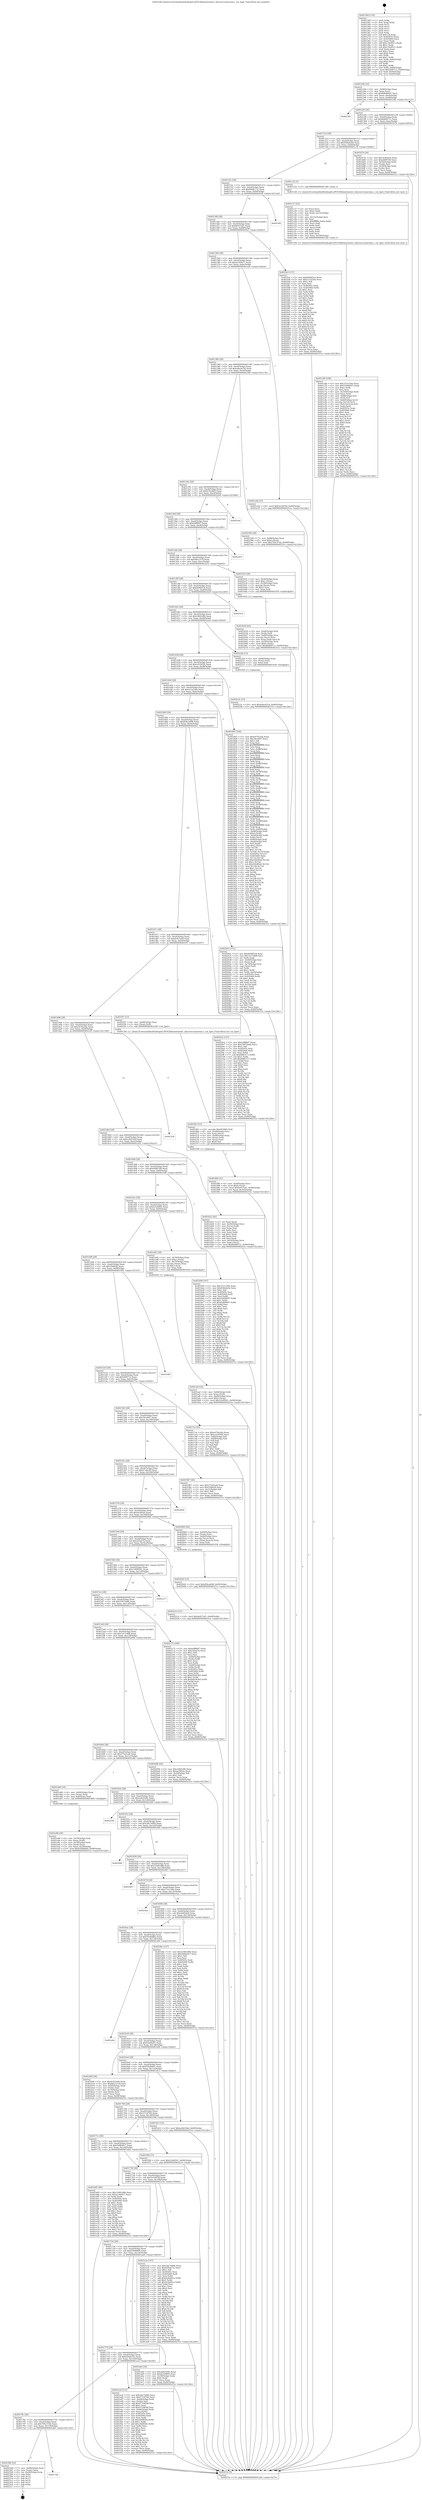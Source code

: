 digraph "0x401260" {
  label = "0x401260 (/mnt/c/Users/mathe/Desktop/tcc/POCII/binaries/extr_xhyvesrcvmmvmm.c_vm_hpet_Final-ollvm.out::main(0))"
  labelloc = "t"
  node[shape=record]

  Entry [label="",width=0.3,height=0.3,shape=circle,fillcolor=black,style=filled]
  "0x4012d4" [label="{
     0x4012d4 [32]\l
     | [instrs]\l
     &nbsp;&nbsp;0x4012d4 \<+6\>: mov -0x90(%rbp),%eax\l
     &nbsp;&nbsp;0x4012da \<+2\>: mov %eax,%ecx\l
     &nbsp;&nbsp;0x4012dc \<+6\>: sub $0x8dbd6d07,%ecx\l
     &nbsp;&nbsp;0x4012e2 \<+6\>: mov %eax,-0xa4(%rbp)\l
     &nbsp;&nbsp;0x4012e8 \<+6\>: mov %ecx,-0xa8(%rbp)\l
     &nbsp;&nbsp;0x4012ee \<+6\>: je 0000000000402385 \<main+0x1125\>\l
  }"]
  "0x402385" [label="{
     0x402385\l
  }", style=dashed]
  "0x4012f4" [label="{
     0x4012f4 [28]\l
     | [instrs]\l
     &nbsp;&nbsp;0x4012f4 \<+5\>: jmp 00000000004012f9 \<main+0x99\>\l
     &nbsp;&nbsp;0x4012f9 \<+6\>: mov -0xa4(%rbp),%eax\l
     &nbsp;&nbsp;0x4012ff \<+5\>: sub $0x8dd6971c,%eax\l
     &nbsp;&nbsp;0x401304 \<+6\>: mov %eax,-0xac(%rbp)\l
     &nbsp;&nbsp;0x40130a \<+6\>: je 0000000000401b7b \<main+0x91b\>\l
  }"]
  Exit [label="",width=0.3,height=0.3,shape=circle,fillcolor=black,style=filled,peripheries=2]
  "0x401b7b" [label="{
     0x401b7b [36]\l
     | [instrs]\l
     &nbsp;&nbsp;0x401b7b \<+5\>: mov $0x3e0f2dc6,%eax\l
     &nbsp;&nbsp;0x401b80 \<+5\>: mov $0xefdf0748,%ecx\l
     &nbsp;&nbsp;0x401b85 \<+4\>: mov -0x50(%rbp),%rdx\l
     &nbsp;&nbsp;0x401b89 \<+2\>: mov (%rdx),%esi\l
     &nbsp;&nbsp;0x401b8b \<+4\>: mov -0x58(%rbp),%rdx\l
     &nbsp;&nbsp;0x401b8f \<+2\>: cmp (%rdx),%esi\l
     &nbsp;&nbsp;0x401b91 \<+3\>: cmovl %ecx,%eax\l
     &nbsp;&nbsp;0x401b94 \<+6\>: mov %eax,-0x90(%rbp)\l
     &nbsp;&nbsp;0x401b9a \<+5\>: jmp 000000000040251e \<main+0x12be\>\l
  }"]
  "0x401310" [label="{
     0x401310 [28]\l
     | [instrs]\l
     &nbsp;&nbsp;0x401310 \<+5\>: jmp 0000000000401315 \<main+0xb5\>\l
     &nbsp;&nbsp;0x401315 \<+6\>: mov -0xa4(%rbp),%eax\l
     &nbsp;&nbsp;0x40131b \<+5\>: sub $0x938e0c6e,%eax\l
     &nbsp;&nbsp;0x401320 \<+6\>: mov %eax,-0xb0(%rbp)\l
     &nbsp;&nbsp;0x401326 \<+6\>: je 0000000000401c32 \<main+0x9d2\>\l
  }"]
  "0x4017a8" [label="{
     0x4017a8\l
  }", style=dashed]
  "0x401c32" [label="{
     0x401c32 [5]\l
     | [instrs]\l
     &nbsp;&nbsp;0x401c32 \<+5\>: call 0000000000401160 \<next_i\>\l
     | [calls]\l
     &nbsp;&nbsp;0x401160 \{1\} (/mnt/c/Users/mathe/Desktop/tcc/POCII/binaries/extr_xhyvesrcvmmvmm.c_vm_hpet_Final-ollvm.out::next_i)\l
  }"]
  "0x40132c" [label="{
     0x40132c [28]\l
     | [instrs]\l
     &nbsp;&nbsp;0x40132c \<+5\>: jmp 0000000000401331 \<main+0xd1\>\l
     &nbsp;&nbsp;0x401331 \<+6\>: mov -0xa4(%rbp),%eax\l
     &nbsp;&nbsp;0x401337 \<+5\>: sub $0x9ddfc112,%eax\l
     &nbsp;&nbsp;0x40133c \<+6\>: mov %eax,-0xb4(%rbp)\l
     &nbsp;&nbsp;0x401342 \<+6\>: je 000000000040250f \<main+0x12af\>\l
  }"]
  "0x4023b0" [label="{
     0x4023b0 [24]\l
     | [instrs]\l
     &nbsp;&nbsp;0x4023b0 \<+7\>: mov -0x88(%rbp),%rax\l
     &nbsp;&nbsp;0x4023b7 \<+2\>: mov (%rax),%eax\l
     &nbsp;&nbsp;0x4023b9 \<+4\>: lea -0x28(%rbp),%rsp\l
     &nbsp;&nbsp;0x4023bd \<+1\>: pop %rbx\l
     &nbsp;&nbsp;0x4023be \<+2\>: pop %r12\l
     &nbsp;&nbsp;0x4023c0 \<+2\>: pop %r13\l
     &nbsp;&nbsp;0x4023c2 \<+2\>: pop %r14\l
     &nbsp;&nbsp;0x4023c4 \<+2\>: pop %r15\l
     &nbsp;&nbsp;0x4023c6 \<+1\>: pop %rbp\l
     &nbsp;&nbsp;0x4023c7 \<+1\>: ret\l
  }"]
  "0x40250f" [label="{
     0x40250f\l
  }", style=dashed]
  "0x401348" [label="{
     0x401348 [28]\l
     | [instrs]\l
     &nbsp;&nbsp;0x401348 \<+5\>: jmp 000000000040134d \<main+0xed\>\l
     &nbsp;&nbsp;0x40134d \<+6\>: mov -0xa4(%rbp),%eax\l
     &nbsp;&nbsp;0x401353 \<+5\>: sub $0x9e937af1,%eax\l
     &nbsp;&nbsp;0x401358 \<+6\>: mov %eax,-0xb8(%rbp)\l
     &nbsp;&nbsp;0x40135e \<+6\>: je 0000000000401fa3 \<main+0xd43\>\l
  }"]
  "0x40223c" [label="{
     0x40223c [15]\l
     | [instrs]\l
     &nbsp;&nbsp;0x40223c \<+10\>: movl $0xadac6234,-0x90(%rbp)\l
     &nbsp;&nbsp;0x402246 \<+5\>: jmp 000000000040251e \<main+0x12be\>\l
  }"]
  "0x401fa3" [label="{
     0x401fa3 [137]\l
     | [instrs]\l
     &nbsp;&nbsp;0x401fa3 \<+5\>: mov $0xbb9bf3c4,%eax\l
     &nbsp;&nbsp;0x401fa8 \<+5\>: mov $0xcc1a520a,%ecx\l
     &nbsp;&nbsp;0x401fad \<+2\>: mov $0x1,%dl\l
     &nbsp;&nbsp;0x401faf \<+2\>: xor %esi,%esi\l
     &nbsp;&nbsp;0x401fb1 \<+7\>: mov 0x40505c,%edi\l
     &nbsp;&nbsp;0x401fb8 \<+8\>: mov 0x405060,%r8d\l
     &nbsp;&nbsp;0x401fc0 \<+3\>: sub $0x1,%esi\l
     &nbsp;&nbsp;0x401fc3 \<+3\>: mov %edi,%r9d\l
     &nbsp;&nbsp;0x401fc6 \<+3\>: add %esi,%r9d\l
     &nbsp;&nbsp;0x401fc9 \<+4\>: imul %r9d,%edi\l
     &nbsp;&nbsp;0x401fcd \<+3\>: and $0x1,%edi\l
     &nbsp;&nbsp;0x401fd0 \<+3\>: cmp $0x0,%edi\l
     &nbsp;&nbsp;0x401fd3 \<+4\>: sete %r10b\l
     &nbsp;&nbsp;0x401fd7 \<+4\>: cmp $0xa,%r8d\l
     &nbsp;&nbsp;0x401fdb \<+4\>: setl %r11b\l
     &nbsp;&nbsp;0x401fdf \<+3\>: mov %r10b,%bl\l
     &nbsp;&nbsp;0x401fe2 \<+3\>: xor $0xff,%bl\l
     &nbsp;&nbsp;0x401fe5 \<+3\>: mov %r11b,%r14b\l
     &nbsp;&nbsp;0x401fe8 \<+4\>: xor $0xff,%r14b\l
     &nbsp;&nbsp;0x401fec \<+3\>: xor $0x0,%dl\l
     &nbsp;&nbsp;0x401fef \<+3\>: mov %bl,%r15b\l
     &nbsp;&nbsp;0x401ff2 \<+4\>: and $0x0,%r15b\l
     &nbsp;&nbsp;0x401ff6 \<+3\>: and %dl,%r10b\l
     &nbsp;&nbsp;0x401ff9 \<+3\>: mov %r14b,%r12b\l
     &nbsp;&nbsp;0x401ffc \<+4\>: and $0x0,%r12b\l
     &nbsp;&nbsp;0x402000 \<+3\>: and %dl,%r11b\l
     &nbsp;&nbsp;0x402003 \<+3\>: or %r10b,%r15b\l
     &nbsp;&nbsp;0x402006 \<+3\>: or %r11b,%r12b\l
     &nbsp;&nbsp;0x402009 \<+3\>: xor %r12b,%r15b\l
     &nbsp;&nbsp;0x40200c \<+3\>: or %r14b,%bl\l
     &nbsp;&nbsp;0x40200f \<+3\>: xor $0xff,%bl\l
     &nbsp;&nbsp;0x402012 \<+3\>: or $0x0,%dl\l
     &nbsp;&nbsp;0x402015 \<+2\>: and %dl,%bl\l
     &nbsp;&nbsp;0x402017 \<+3\>: or %bl,%r15b\l
     &nbsp;&nbsp;0x40201a \<+4\>: test $0x1,%r15b\l
     &nbsp;&nbsp;0x40201e \<+3\>: cmovne %ecx,%eax\l
     &nbsp;&nbsp;0x402021 \<+6\>: mov %eax,-0x90(%rbp)\l
     &nbsp;&nbsp;0x402027 \<+5\>: jmp 000000000040251e \<main+0x12be\>\l
  }"]
  "0x401364" [label="{
     0x401364 [28]\l
     | [instrs]\l
     &nbsp;&nbsp;0x401364 \<+5\>: jmp 0000000000401369 \<main+0x109\>\l
     &nbsp;&nbsp;0x401369 \<+6\>: mov -0xa4(%rbp),%eax\l
     &nbsp;&nbsp;0x40136f \<+5\>: sub $0xacc95b17,%eax\l
     &nbsp;&nbsp;0x401374 \<+6\>: mov %eax,-0xbc(%rbp)\l
     &nbsp;&nbsp;0x40137a \<+6\>: je 0000000000401e2b \<main+0xbcb\>\l
  }"]
  "0x4020d3" [label="{
     0x4020d3 [15]\l
     | [instrs]\l
     &nbsp;&nbsp;0x4020d3 \<+10\>: movl $0xd5bca608,-0x90(%rbp)\l
     &nbsp;&nbsp;0x4020dd \<+5\>: jmp 000000000040251e \<main+0x12be\>\l
  }"]
  "0x401e2b" [label="{
     0x401e2b [15]\l
     | [instrs]\l
     &nbsp;&nbsp;0x401e2b \<+10\>: movl $0x5e1687bf,-0x90(%rbp)\l
     &nbsp;&nbsp;0x401e35 \<+5\>: jmp 000000000040251e \<main+0x12be\>\l
  }"]
  "0x401380" [label="{
     0x401380 [28]\l
     | [instrs]\l
     &nbsp;&nbsp;0x401380 \<+5\>: jmp 0000000000401385 \<main+0x125\>\l
     &nbsp;&nbsp;0x401385 \<+6\>: mov -0xa4(%rbp),%eax\l
     &nbsp;&nbsp;0x40138b \<+5\>: sub $0xadac6234,%eax\l
     &nbsp;&nbsp;0x401390 \<+6\>: mov %eax,-0xc0(%rbp)\l
     &nbsp;&nbsp;0x401396 \<+6\>: je 0000000000402394 \<main+0x1134\>\l
  }"]
  "0x401f84" [label="{
     0x401f84 [31]\l
     | [instrs]\l
     &nbsp;&nbsp;0x401f84 \<+4\>: mov -0x40(%rbp),%rcx\l
     &nbsp;&nbsp;0x401f88 \<+6\>: movl $0x0,(%rcx)\l
     &nbsp;&nbsp;0x401f8e \<+10\>: movl $0x9e937af1,-0x90(%rbp)\l
     &nbsp;&nbsp;0x401f98 \<+6\>: mov %eax,-0x164(%rbp)\l
     &nbsp;&nbsp;0x401f9e \<+5\>: jmp 000000000040251e \<main+0x12be\>\l
  }"]
  "0x402394" [label="{
     0x402394 [28]\l
     | [instrs]\l
     &nbsp;&nbsp;0x402394 \<+7\>: mov -0x88(%rbp),%rax\l
     &nbsp;&nbsp;0x40239b \<+6\>: movl $0x0,(%rax)\l
     &nbsp;&nbsp;0x4023a1 \<+10\>: movl $0x700c37d2,-0x90(%rbp)\l
     &nbsp;&nbsp;0x4023ab \<+5\>: jmp 000000000040251e \<main+0x12be\>\l
  }"]
  "0x40139c" [label="{
     0x40139c [28]\l
     | [instrs]\l
     &nbsp;&nbsp;0x40139c \<+5\>: jmp 00000000004013a1 \<main+0x141\>\l
     &nbsp;&nbsp;0x4013a1 \<+6\>: mov -0xa4(%rbp),%eax\l
     &nbsp;&nbsp;0x4013a7 \<+5\>: sub $0xb35cd6f3,%eax\l
     &nbsp;&nbsp;0x4013ac \<+6\>: mov %eax,-0xc4(%rbp)\l
     &nbsp;&nbsp;0x4013b2 \<+6\>: je 00000000004022ed \<main+0x108d\>\l
  }"]
  "0x401f63" [label="{
     0x401f63 [33]\l
     | [instrs]\l
     &nbsp;&nbsp;0x401f63 \<+10\>: movabs $0x4030b6,%rdi\l
     &nbsp;&nbsp;0x401f6d \<+4\>: mov -0x48(%rbp),%rcx\l
     &nbsp;&nbsp;0x401f71 \<+3\>: mov %rax,(%rcx)\l
     &nbsp;&nbsp;0x401f74 \<+4\>: mov -0x48(%rbp),%rax\l
     &nbsp;&nbsp;0x401f78 \<+3\>: mov (%rax),%rax\l
     &nbsp;&nbsp;0x401f7b \<+2\>: mov (%rax),%esi\l
     &nbsp;&nbsp;0x401f7d \<+2\>: mov $0x0,%al\l
     &nbsp;&nbsp;0x401f7f \<+5\>: call 0000000000401040 \<printf@plt\>\l
     | [calls]\l
     &nbsp;&nbsp;0x401040 \{1\} (unknown)\l
  }"]
  "0x4022ed" [label="{
     0x4022ed\l
  }", style=dashed]
  "0x4013b8" [label="{
     0x4013b8 [28]\l
     | [instrs]\l
     &nbsp;&nbsp;0x4013b8 \<+5\>: jmp 00000000004013bd \<main+0x15d\>\l
     &nbsp;&nbsp;0x4013bd \<+6\>: mov -0xa4(%rbp),%eax\l
     &nbsp;&nbsp;0x4013c3 \<+5\>: sub $0xb4ff8bf7,%eax\l
     &nbsp;&nbsp;0x4013c8 \<+6\>: mov %eax,-0xc8(%rbp)\l
     &nbsp;&nbsp;0x4013ce \<+6\>: je 00000000004024e5 \<main+0x1285\>\l
  }"]
  "0x40178c" [label="{
     0x40178c [28]\l
     | [instrs]\l
     &nbsp;&nbsp;0x40178c \<+5\>: jmp 0000000000401791 \<main+0x531\>\l
     &nbsp;&nbsp;0x401791 \<+6\>: mov -0xa4(%rbp),%eax\l
     &nbsp;&nbsp;0x401797 \<+5\>: sub $0x700c37d2,%eax\l
     &nbsp;&nbsp;0x40179c \<+6\>: mov %eax,-0x154(%rbp)\l
     &nbsp;&nbsp;0x4017a2 \<+6\>: je 00000000004023b0 \<main+0x1150\>\l
  }"]
  "0x4024e5" [label="{
     0x4024e5\l
  }", style=dashed]
  "0x4013d4" [label="{
     0x4013d4 [28]\l
     | [instrs]\l
     &nbsp;&nbsp;0x4013d4 \<+5\>: jmp 00000000004013d9 \<main+0x179\>\l
     &nbsp;&nbsp;0x4013d9 \<+6\>: mov -0xa4(%rbp),%eax\l
     &nbsp;&nbsp;0x4013df \<+5\>: sub $0xb6a1215f,%eax\l
     &nbsp;&nbsp;0x4013e4 \<+6\>: mov %eax,-0xcc(%rbp)\l
     &nbsp;&nbsp;0x4013ea \<+6\>: je 0000000000401b33 \<main+0x8d3\>\l
  }"]
  "0x401ecd" [label="{
     0x401ecd [123]\l
     | [instrs]\l
     &nbsp;&nbsp;0x401ecd \<+5\>: mov $0x2da7e680,%eax\l
     &nbsp;&nbsp;0x401ed2 \<+5\>: mov $0x57c5f744,%ecx\l
     &nbsp;&nbsp;0x401ed7 \<+4\>: mov -0x60(%rbp),%rdx\l
     &nbsp;&nbsp;0x401edb \<+2\>: mov (%rdx),%esi\l
     &nbsp;&nbsp;0x401edd \<+6\>: add $0x971b85bf,%esi\l
     &nbsp;&nbsp;0x401ee3 \<+3\>: add $0x1,%esi\l
     &nbsp;&nbsp;0x401ee6 \<+6\>: sub $0x971b85bf,%esi\l
     &nbsp;&nbsp;0x401eec \<+4\>: mov -0x60(%rbp),%rdx\l
     &nbsp;&nbsp;0x401ef0 \<+2\>: mov %esi,(%rdx)\l
     &nbsp;&nbsp;0x401ef2 \<+7\>: mov 0x40505c,%esi\l
     &nbsp;&nbsp;0x401ef9 \<+7\>: mov 0x405060,%edi\l
     &nbsp;&nbsp;0x401f00 \<+3\>: mov %esi,%r8d\l
     &nbsp;&nbsp;0x401f03 \<+7\>: sub $0xc648f29e,%r8d\l
     &nbsp;&nbsp;0x401f0a \<+4\>: sub $0x1,%r8d\l
     &nbsp;&nbsp;0x401f0e \<+7\>: add $0xc648f29e,%r8d\l
     &nbsp;&nbsp;0x401f15 \<+4\>: imul %r8d,%esi\l
     &nbsp;&nbsp;0x401f19 \<+3\>: and $0x1,%esi\l
     &nbsp;&nbsp;0x401f1c \<+3\>: cmp $0x0,%esi\l
     &nbsp;&nbsp;0x401f1f \<+4\>: sete %r9b\l
     &nbsp;&nbsp;0x401f23 \<+3\>: cmp $0xa,%edi\l
     &nbsp;&nbsp;0x401f26 \<+4\>: setl %r10b\l
     &nbsp;&nbsp;0x401f2a \<+3\>: mov %r9b,%r11b\l
     &nbsp;&nbsp;0x401f2d \<+3\>: and %r10b,%r11b\l
     &nbsp;&nbsp;0x401f30 \<+3\>: xor %r10b,%r9b\l
     &nbsp;&nbsp;0x401f33 \<+3\>: or %r9b,%r11b\l
     &nbsp;&nbsp;0x401f36 \<+4\>: test $0x1,%r11b\l
     &nbsp;&nbsp;0x401f3a \<+3\>: cmovne %ecx,%eax\l
     &nbsp;&nbsp;0x401f3d \<+6\>: mov %eax,-0x90(%rbp)\l
     &nbsp;&nbsp;0x401f43 \<+5\>: jmp 000000000040251e \<main+0x12be\>\l
  }"]
  "0x401b33" [label="{
     0x401b33 [29]\l
     | [instrs]\l
     &nbsp;&nbsp;0x401b33 \<+4\>: mov -0x58(%rbp),%rax\l
     &nbsp;&nbsp;0x401b37 \<+6\>: movl $0x1,(%rax)\l
     &nbsp;&nbsp;0x401b3d \<+4\>: mov -0x58(%rbp),%rax\l
     &nbsp;&nbsp;0x401b41 \<+3\>: movslq (%rax),%rax\l
     &nbsp;&nbsp;0x401b44 \<+4\>: shl $0x2,%rax\l
     &nbsp;&nbsp;0x401b48 \<+3\>: mov %rax,%rdi\l
     &nbsp;&nbsp;0x401b4b \<+5\>: call 0000000000401050 \<malloc@plt\>\l
     | [calls]\l
     &nbsp;&nbsp;0x401050 \{1\} (unknown)\l
  }"]
  "0x4013f0" [label="{
     0x4013f0 [28]\l
     | [instrs]\l
     &nbsp;&nbsp;0x4013f0 \<+5\>: jmp 00000000004013f5 \<main+0x195\>\l
     &nbsp;&nbsp;0x4013f5 \<+6\>: mov -0xa4(%rbp),%eax\l
     &nbsp;&nbsp;0x4013fb \<+5\>: sub $0xbb9bf3c4,%eax\l
     &nbsp;&nbsp;0x401400 \<+6\>: mov %eax,-0xd0(%rbp)\l
     &nbsp;&nbsp;0x401406 \<+6\>: je 00000000004024c0 \<main+0x1260\>\l
  }"]
  "0x401c6b" [label="{
     0x401c6b [168]\l
     | [instrs]\l
     &nbsp;&nbsp;0x401c6b \<+5\>: mov $0x37e1c56a,%ecx\l
     &nbsp;&nbsp;0x401c70 \<+5\>: mov $0x55049941,%edx\l
     &nbsp;&nbsp;0x401c75 \<+3\>: mov $0x1,%r8b\l
     &nbsp;&nbsp;0x401c78 \<+2\>: xor %esi,%esi\l
     &nbsp;&nbsp;0x401c7a \<+6\>: mov -0x160(%rbp),%edi\l
     &nbsp;&nbsp;0x401c80 \<+3\>: imul %eax,%edi\l
     &nbsp;&nbsp;0x401c83 \<+4\>: mov -0x68(%rbp),%r9\l
     &nbsp;&nbsp;0x401c87 \<+3\>: mov (%r9),%r9\l
     &nbsp;&nbsp;0x401c8a \<+4\>: mov -0x60(%rbp),%r10\l
     &nbsp;&nbsp;0x401c8e \<+3\>: movslq (%r10),%r10\l
     &nbsp;&nbsp;0x401c91 \<+4\>: mov (%r9,%r10,8),%r9\l
     &nbsp;&nbsp;0x401c95 \<+3\>: mov %edi,(%r9)\l
     &nbsp;&nbsp;0x401c98 \<+7\>: mov 0x40505c,%eax\l
     &nbsp;&nbsp;0x401c9f \<+7\>: mov 0x405060,%edi\l
     &nbsp;&nbsp;0x401ca6 \<+3\>: sub $0x1,%esi\l
     &nbsp;&nbsp;0x401ca9 \<+3\>: mov %eax,%r11d\l
     &nbsp;&nbsp;0x401cac \<+3\>: add %esi,%r11d\l
     &nbsp;&nbsp;0x401caf \<+4\>: imul %r11d,%eax\l
     &nbsp;&nbsp;0x401cb3 \<+3\>: and $0x1,%eax\l
     &nbsp;&nbsp;0x401cb6 \<+3\>: cmp $0x0,%eax\l
     &nbsp;&nbsp;0x401cb9 \<+3\>: sete %bl\l
     &nbsp;&nbsp;0x401cbc \<+3\>: cmp $0xa,%edi\l
     &nbsp;&nbsp;0x401cbf \<+4\>: setl %r14b\l
     &nbsp;&nbsp;0x401cc3 \<+3\>: mov %bl,%r15b\l
     &nbsp;&nbsp;0x401cc6 \<+4\>: xor $0xff,%r15b\l
     &nbsp;&nbsp;0x401cca \<+3\>: mov %r14b,%r12b\l
     &nbsp;&nbsp;0x401ccd \<+4\>: xor $0xff,%r12b\l
     &nbsp;&nbsp;0x401cd1 \<+4\>: xor $0x1,%r8b\l
     &nbsp;&nbsp;0x401cd5 \<+3\>: mov %r15b,%r13b\l
     &nbsp;&nbsp;0x401cd8 \<+4\>: and $0xff,%r13b\l
     &nbsp;&nbsp;0x401cdc \<+3\>: and %r8b,%bl\l
     &nbsp;&nbsp;0x401cdf \<+3\>: mov %r12b,%al\l
     &nbsp;&nbsp;0x401ce2 \<+2\>: and $0xff,%al\l
     &nbsp;&nbsp;0x401ce4 \<+3\>: and %r8b,%r14b\l
     &nbsp;&nbsp;0x401ce7 \<+3\>: or %bl,%r13b\l
     &nbsp;&nbsp;0x401cea \<+3\>: or %r14b,%al\l
     &nbsp;&nbsp;0x401ced \<+3\>: xor %al,%r13b\l
     &nbsp;&nbsp;0x401cf0 \<+3\>: or %r12b,%r15b\l
     &nbsp;&nbsp;0x401cf3 \<+4\>: xor $0xff,%r15b\l
     &nbsp;&nbsp;0x401cf7 \<+4\>: or $0x1,%r8b\l
     &nbsp;&nbsp;0x401cfb \<+3\>: and %r8b,%r15b\l
     &nbsp;&nbsp;0x401cfe \<+3\>: or %r15b,%r13b\l
     &nbsp;&nbsp;0x401d01 \<+4\>: test $0x1,%r13b\l
     &nbsp;&nbsp;0x401d05 \<+3\>: cmovne %edx,%ecx\l
     &nbsp;&nbsp;0x401d08 \<+6\>: mov %ecx,-0x90(%rbp)\l
     &nbsp;&nbsp;0x401d0e \<+5\>: jmp 000000000040251e \<main+0x12be\>\l
  }"]
  "0x4024c0" [label="{
     0x4024c0\l
  }", style=dashed]
  "0x40140c" [label="{
     0x40140c [28]\l
     | [instrs]\l
     &nbsp;&nbsp;0x40140c \<+5\>: jmp 0000000000401411 \<main+0x1b1\>\l
     &nbsp;&nbsp;0x401411 \<+6\>: mov -0xa4(%rbp),%eax\l
     &nbsp;&nbsp;0x401417 \<+5\>: sub $0xc48d1dfb,%eax\l
     &nbsp;&nbsp;0x40141c \<+6\>: mov %eax,-0xd4(%rbp)\l
     &nbsp;&nbsp;0x401422 \<+6\>: je 000000000040222d \<main+0xfcd\>\l
  }"]
  "0x401c37" [label="{
     0x401c37 [52]\l
     | [instrs]\l
     &nbsp;&nbsp;0x401c37 \<+2\>: xor %ecx,%ecx\l
     &nbsp;&nbsp;0x401c39 \<+5\>: mov $0x2,%edx\l
     &nbsp;&nbsp;0x401c3e \<+6\>: mov %edx,-0x15c(%rbp)\l
     &nbsp;&nbsp;0x401c44 \<+1\>: cltd\l
     &nbsp;&nbsp;0x401c45 \<+6\>: mov -0x15c(%rbp),%esi\l
     &nbsp;&nbsp;0x401c4b \<+2\>: idiv %esi\l
     &nbsp;&nbsp;0x401c4d \<+6\>: imul $0xfffffffe,%edx,%edx\l
     &nbsp;&nbsp;0x401c53 \<+2\>: mov %ecx,%edi\l
     &nbsp;&nbsp;0x401c55 \<+2\>: sub %edx,%edi\l
     &nbsp;&nbsp;0x401c57 \<+2\>: mov %ecx,%edx\l
     &nbsp;&nbsp;0x401c59 \<+3\>: sub $0x1,%edx\l
     &nbsp;&nbsp;0x401c5c \<+2\>: add %edx,%edi\l
     &nbsp;&nbsp;0x401c5e \<+2\>: sub %edi,%ecx\l
     &nbsp;&nbsp;0x401c60 \<+6\>: mov %ecx,-0x160(%rbp)\l
     &nbsp;&nbsp;0x401c66 \<+5\>: call 0000000000401160 \<next_i\>\l
     | [calls]\l
     &nbsp;&nbsp;0x401160 \{1\} (/mnt/c/Users/mathe/Desktop/tcc/POCII/binaries/extr_xhyvesrcvmmvmm.c_vm_hpet_Final-ollvm.out::next_i)\l
  }"]
  "0x40222d" [label="{
     0x40222d [15]\l
     | [instrs]\l
     &nbsp;&nbsp;0x40222d \<+4\>: mov -0x68(%rbp),%rax\l
     &nbsp;&nbsp;0x402231 \<+3\>: mov (%rax),%rax\l
     &nbsp;&nbsp;0x402234 \<+3\>: mov %rax,%rdi\l
     &nbsp;&nbsp;0x402237 \<+5\>: call 0000000000401030 \<free@plt\>\l
     | [calls]\l
     &nbsp;&nbsp;0x401030 \{1\} (unknown)\l
  }"]
  "0x401428" [label="{
     0x401428 [28]\l
     | [instrs]\l
     &nbsp;&nbsp;0x401428 \<+5\>: jmp 000000000040142d \<main+0x1cd\>\l
     &nbsp;&nbsp;0x40142d \<+6\>: mov -0xa4(%rbp),%eax\l
     &nbsp;&nbsp;0x401433 \<+5\>: sub $0xca5265f4,%eax\l
     &nbsp;&nbsp;0x401438 \<+6\>: mov %eax,-0xd8(%rbp)\l
     &nbsp;&nbsp;0x40143e \<+6\>: je 0000000000401803 \<main+0x5a3\>\l
  }"]
  "0x401b50" [label="{
     0x401b50 [43]\l
     | [instrs]\l
     &nbsp;&nbsp;0x401b50 \<+4\>: mov -0x68(%rbp),%rdi\l
     &nbsp;&nbsp;0x401b54 \<+3\>: mov (%rdi),%rdi\l
     &nbsp;&nbsp;0x401b57 \<+4\>: mov -0x60(%rbp),%rcx\l
     &nbsp;&nbsp;0x401b5b \<+3\>: movslq (%rcx),%rcx\l
     &nbsp;&nbsp;0x401b5e \<+4\>: mov %rax,(%rdi,%rcx,8)\l
     &nbsp;&nbsp;0x401b62 \<+4\>: mov -0x50(%rbp),%rax\l
     &nbsp;&nbsp;0x401b66 \<+6\>: movl $0x0,(%rax)\l
     &nbsp;&nbsp;0x401b6c \<+10\>: movl $0x8dd6971c,-0x90(%rbp)\l
     &nbsp;&nbsp;0x401b76 \<+5\>: jmp 000000000040251e \<main+0x12be\>\l
  }"]
  "0x401803" [label="{
     0x401803 [356]\l
     | [instrs]\l
     &nbsp;&nbsp;0x401803 \<+5\>: mov $0xe47ba2da,%eax\l
     &nbsp;&nbsp;0x401808 \<+5\>: mov $0x3bce607,%ecx\l
     &nbsp;&nbsp;0x40180d \<+2\>: mov $0x1,%dl\l
     &nbsp;&nbsp;0x40180f \<+3\>: mov %rsp,%rsi\l
     &nbsp;&nbsp;0x401812 \<+4\>: add $0xfffffffffffffff0,%rsi\l
     &nbsp;&nbsp;0x401816 \<+3\>: mov %rsi,%rsp\l
     &nbsp;&nbsp;0x401819 \<+7\>: mov %rsi,-0x88(%rbp)\l
     &nbsp;&nbsp;0x401820 \<+3\>: mov %rsp,%rsi\l
     &nbsp;&nbsp;0x401823 \<+4\>: add $0xfffffffffffffff0,%rsi\l
     &nbsp;&nbsp;0x401827 \<+3\>: mov %rsi,%rsp\l
     &nbsp;&nbsp;0x40182a \<+3\>: mov %rsp,%rdi\l
     &nbsp;&nbsp;0x40182d \<+4\>: add $0xfffffffffffffff0,%rdi\l
     &nbsp;&nbsp;0x401831 \<+3\>: mov %rdi,%rsp\l
     &nbsp;&nbsp;0x401834 \<+4\>: mov %rdi,-0x80(%rbp)\l
     &nbsp;&nbsp;0x401838 \<+3\>: mov %rsp,%rdi\l
     &nbsp;&nbsp;0x40183b \<+4\>: add $0xfffffffffffffff0,%rdi\l
     &nbsp;&nbsp;0x40183f \<+3\>: mov %rdi,%rsp\l
     &nbsp;&nbsp;0x401842 \<+4\>: mov %rdi,-0x78(%rbp)\l
     &nbsp;&nbsp;0x401846 \<+3\>: mov %rsp,%rdi\l
     &nbsp;&nbsp;0x401849 \<+4\>: add $0xfffffffffffffff0,%rdi\l
     &nbsp;&nbsp;0x40184d \<+3\>: mov %rdi,%rsp\l
     &nbsp;&nbsp;0x401850 \<+4\>: mov %rdi,-0x70(%rbp)\l
     &nbsp;&nbsp;0x401854 \<+3\>: mov %rsp,%rdi\l
     &nbsp;&nbsp;0x401857 \<+4\>: add $0xfffffffffffffff0,%rdi\l
     &nbsp;&nbsp;0x40185b \<+3\>: mov %rdi,%rsp\l
     &nbsp;&nbsp;0x40185e \<+4\>: mov %rdi,-0x68(%rbp)\l
     &nbsp;&nbsp;0x401862 \<+3\>: mov %rsp,%rdi\l
     &nbsp;&nbsp;0x401865 \<+4\>: add $0xfffffffffffffff0,%rdi\l
     &nbsp;&nbsp;0x401869 \<+3\>: mov %rdi,%rsp\l
     &nbsp;&nbsp;0x40186c \<+4\>: mov %rdi,-0x60(%rbp)\l
     &nbsp;&nbsp;0x401870 \<+3\>: mov %rsp,%rdi\l
     &nbsp;&nbsp;0x401873 \<+4\>: add $0xfffffffffffffff0,%rdi\l
     &nbsp;&nbsp;0x401877 \<+3\>: mov %rdi,%rsp\l
     &nbsp;&nbsp;0x40187a \<+4\>: mov %rdi,-0x58(%rbp)\l
     &nbsp;&nbsp;0x40187e \<+3\>: mov %rsp,%rdi\l
     &nbsp;&nbsp;0x401881 \<+4\>: add $0xfffffffffffffff0,%rdi\l
     &nbsp;&nbsp;0x401885 \<+3\>: mov %rdi,%rsp\l
     &nbsp;&nbsp;0x401888 \<+4\>: mov %rdi,-0x50(%rbp)\l
     &nbsp;&nbsp;0x40188c \<+3\>: mov %rsp,%rdi\l
     &nbsp;&nbsp;0x40188f \<+4\>: add $0xfffffffffffffff0,%rdi\l
     &nbsp;&nbsp;0x401893 \<+3\>: mov %rdi,%rsp\l
     &nbsp;&nbsp;0x401896 \<+4\>: mov %rdi,-0x48(%rbp)\l
     &nbsp;&nbsp;0x40189a \<+3\>: mov %rsp,%rdi\l
     &nbsp;&nbsp;0x40189d \<+4\>: add $0xfffffffffffffff0,%rdi\l
     &nbsp;&nbsp;0x4018a1 \<+3\>: mov %rdi,%rsp\l
     &nbsp;&nbsp;0x4018a4 \<+4\>: mov %rdi,-0x40(%rbp)\l
     &nbsp;&nbsp;0x4018a8 \<+7\>: mov -0x88(%rbp),%rdi\l
     &nbsp;&nbsp;0x4018af \<+6\>: movl $0x0,(%rdi)\l
     &nbsp;&nbsp;0x4018b5 \<+7\>: mov -0x94(%rbp),%r8d\l
     &nbsp;&nbsp;0x4018bc \<+3\>: mov %r8d,(%rsi)\l
     &nbsp;&nbsp;0x4018bf \<+4\>: mov -0x80(%rbp),%rdi\l
     &nbsp;&nbsp;0x4018c3 \<+7\>: mov -0xa0(%rbp),%r9\l
     &nbsp;&nbsp;0x4018ca \<+3\>: mov %r9,(%rdi)\l
     &nbsp;&nbsp;0x4018cd \<+3\>: cmpl $0x2,(%rsi)\l
     &nbsp;&nbsp;0x4018d0 \<+4\>: setne %r10b\l
     &nbsp;&nbsp;0x4018d4 \<+4\>: and $0x1,%r10b\l
     &nbsp;&nbsp;0x4018d8 \<+4\>: mov %r10b,-0x31(%rbp)\l
     &nbsp;&nbsp;0x4018dc \<+8\>: mov 0x40505c,%r11d\l
     &nbsp;&nbsp;0x4018e4 \<+7\>: mov 0x405060,%ebx\l
     &nbsp;&nbsp;0x4018eb \<+3\>: mov %r11d,%r14d\l
     &nbsp;&nbsp;0x4018ee \<+7\>: add $0xd3fe80ed,%r14d\l
     &nbsp;&nbsp;0x4018f5 \<+4\>: sub $0x1,%r14d\l
     &nbsp;&nbsp;0x4018f9 \<+7\>: sub $0xd3fe80ed,%r14d\l
     &nbsp;&nbsp;0x401900 \<+4\>: imul %r14d,%r11d\l
     &nbsp;&nbsp;0x401904 \<+4\>: and $0x1,%r11d\l
     &nbsp;&nbsp;0x401908 \<+4\>: cmp $0x0,%r11d\l
     &nbsp;&nbsp;0x40190c \<+4\>: sete %r10b\l
     &nbsp;&nbsp;0x401910 \<+3\>: cmp $0xa,%ebx\l
     &nbsp;&nbsp;0x401913 \<+4\>: setl %r15b\l
     &nbsp;&nbsp;0x401917 \<+3\>: mov %r10b,%r12b\l
     &nbsp;&nbsp;0x40191a \<+4\>: xor $0xff,%r12b\l
     &nbsp;&nbsp;0x40191e \<+3\>: mov %r15b,%r13b\l
     &nbsp;&nbsp;0x401921 \<+4\>: xor $0xff,%r13b\l
     &nbsp;&nbsp;0x401925 \<+3\>: xor $0x1,%dl\l
     &nbsp;&nbsp;0x401928 \<+3\>: mov %r12b,%sil\l
     &nbsp;&nbsp;0x40192b \<+4\>: and $0xff,%sil\l
     &nbsp;&nbsp;0x40192f \<+3\>: and %dl,%r10b\l
     &nbsp;&nbsp;0x401932 \<+3\>: mov %r13b,%dil\l
     &nbsp;&nbsp;0x401935 \<+4\>: and $0xff,%dil\l
     &nbsp;&nbsp;0x401939 \<+3\>: and %dl,%r15b\l
     &nbsp;&nbsp;0x40193c \<+3\>: or %r10b,%sil\l
     &nbsp;&nbsp;0x40193f \<+3\>: or %r15b,%dil\l
     &nbsp;&nbsp;0x401942 \<+3\>: xor %dil,%sil\l
     &nbsp;&nbsp;0x401945 \<+3\>: or %r13b,%r12b\l
     &nbsp;&nbsp;0x401948 \<+4\>: xor $0xff,%r12b\l
     &nbsp;&nbsp;0x40194c \<+3\>: or $0x1,%dl\l
     &nbsp;&nbsp;0x40194f \<+3\>: and %dl,%r12b\l
     &nbsp;&nbsp;0x401952 \<+3\>: or %r12b,%sil\l
     &nbsp;&nbsp;0x401955 \<+4\>: test $0x1,%sil\l
     &nbsp;&nbsp;0x401959 \<+3\>: cmovne %ecx,%eax\l
     &nbsp;&nbsp;0x40195c \<+6\>: mov %eax,-0x90(%rbp)\l
     &nbsp;&nbsp;0x401962 \<+5\>: jmp 000000000040251e \<main+0x12be\>\l
  }"]
  "0x401444" [label="{
     0x401444 [28]\l
     | [instrs]\l
     &nbsp;&nbsp;0x401444 \<+5\>: jmp 0000000000401449 \<main+0x1e9\>\l
     &nbsp;&nbsp;0x401449 \<+6\>: mov -0xa4(%rbp),%eax\l
     &nbsp;&nbsp;0x40144f \<+5\>: sub $0xcc1a520a,%eax\l
     &nbsp;&nbsp;0x401454 \<+6\>: mov %eax,-0xdc(%rbp)\l
     &nbsp;&nbsp;0x40145a \<+6\>: je 000000000040202c \<main+0xdcc\>\l
  }"]
  "0x401aef" [label="{
     0x401aef [32]\l
     | [instrs]\l
     &nbsp;&nbsp;0x401aef \<+4\>: mov -0x68(%rbp),%rdi\l
     &nbsp;&nbsp;0x401af3 \<+3\>: mov %rax,(%rdi)\l
     &nbsp;&nbsp;0x401af6 \<+4\>: mov -0x60(%rbp),%rax\l
     &nbsp;&nbsp;0x401afa \<+6\>: movl $0x0,(%rax)\l
     &nbsp;&nbsp;0x401b00 \<+10\>: movl $0x52e0f201,-0x90(%rbp)\l
     &nbsp;&nbsp;0x401b0a \<+5\>: jmp 000000000040251e \<main+0x12be\>\l
  }"]
  "0x40202c" [label="{
     0x40202c [111]\l
     | [instrs]\l
     &nbsp;&nbsp;0x40202c \<+5\>: mov $0xbb9bf3c4,%eax\l
     &nbsp;&nbsp;0x402031 \<+5\>: mov $0x1ec7c888,%ecx\l
     &nbsp;&nbsp;0x402036 \<+2\>: xor %edx,%edx\l
     &nbsp;&nbsp;0x402038 \<+4\>: mov -0x40(%rbp),%rsi\l
     &nbsp;&nbsp;0x40203c \<+2\>: mov (%rsi),%edi\l
     &nbsp;&nbsp;0x40203e \<+4\>: mov -0x70(%rbp),%rsi\l
     &nbsp;&nbsp;0x402042 \<+2\>: cmp (%rsi),%edi\l
     &nbsp;&nbsp;0x402044 \<+4\>: setl %r8b\l
     &nbsp;&nbsp;0x402048 \<+4\>: and $0x1,%r8b\l
     &nbsp;&nbsp;0x40204c \<+4\>: mov %r8b,-0x29(%rbp)\l
     &nbsp;&nbsp;0x402050 \<+7\>: mov 0x40505c,%edi\l
     &nbsp;&nbsp;0x402057 \<+8\>: mov 0x405060,%r9d\l
     &nbsp;&nbsp;0x40205f \<+3\>: sub $0x1,%edx\l
     &nbsp;&nbsp;0x402062 \<+3\>: mov %edi,%r10d\l
     &nbsp;&nbsp;0x402065 \<+3\>: add %edx,%r10d\l
     &nbsp;&nbsp;0x402068 \<+4\>: imul %r10d,%edi\l
     &nbsp;&nbsp;0x40206c \<+3\>: and $0x1,%edi\l
     &nbsp;&nbsp;0x40206f \<+3\>: cmp $0x0,%edi\l
     &nbsp;&nbsp;0x402072 \<+4\>: sete %r8b\l
     &nbsp;&nbsp;0x402076 \<+4\>: cmp $0xa,%r9d\l
     &nbsp;&nbsp;0x40207a \<+4\>: setl %r11b\l
     &nbsp;&nbsp;0x40207e \<+3\>: mov %r8b,%bl\l
     &nbsp;&nbsp;0x402081 \<+3\>: and %r11b,%bl\l
     &nbsp;&nbsp;0x402084 \<+3\>: xor %r11b,%r8b\l
     &nbsp;&nbsp;0x402087 \<+3\>: or %r8b,%bl\l
     &nbsp;&nbsp;0x40208a \<+3\>: test $0x1,%bl\l
     &nbsp;&nbsp;0x40208d \<+3\>: cmovne %ecx,%eax\l
     &nbsp;&nbsp;0x402090 \<+6\>: mov %eax,-0x90(%rbp)\l
     &nbsp;&nbsp;0x402096 \<+5\>: jmp 000000000040251e \<main+0x12be\>\l
  }"]
  "0x401460" [label="{
     0x401460 [28]\l
     | [instrs]\l
     &nbsp;&nbsp;0x401460 \<+5\>: jmp 0000000000401465 \<main+0x205\>\l
     &nbsp;&nbsp;0x401465 \<+6\>: mov -0xa4(%rbp),%eax\l
     &nbsp;&nbsp;0x40146b \<+5\>: sub $0xd5bca608,%eax\l
     &nbsp;&nbsp;0x401470 \<+6\>: mov %eax,-0xe0(%rbp)\l
     &nbsp;&nbsp;0x401476 \<+6\>: je 00000000004020e2 \<main+0xe82\>\l
  }"]
  "0x401770" [label="{
     0x401770 [28]\l
     | [instrs]\l
     &nbsp;&nbsp;0x401770 \<+5\>: jmp 0000000000401775 \<main+0x515\>\l
     &nbsp;&nbsp;0x401775 \<+6\>: mov -0xa4(%rbp),%eax\l
     &nbsp;&nbsp;0x40177b \<+5\>: sub $0x659ab75c,%eax\l
     &nbsp;&nbsp;0x401780 \<+6\>: mov %eax,-0x150(%rbp)\l
     &nbsp;&nbsp;0x401786 \<+6\>: je 0000000000401ecd \<main+0xc6d\>\l
  }"]
  "0x4020e2" [label="{
     0x4020e2 [147]\l
     | [instrs]\l
     &nbsp;&nbsp;0x4020e2 \<+5\>: mov $0xb4ff8bf7,%eax\l
     &nbsp;&nbsp;0x4020e7 \<+5\>: mov $0x19074a66,%ecx\l
     &nbsp;&nbsp;0x4020ec \<+2\>: mov $0x1,%dl\l
     &nbsp;&nbsp;0x4020ee \<+7\>: mov 0x40505c,%esi\l
     &nbsp;&nbsp;0x4020f5 \<+7\>: mov 0x405060,%edi\l
     &nbsp;&nbsp;0x4020fc \<+3\>: mov %esi,%r8d\l
     &nbsp;&nbsp;0x4020ff \<+7\>: sub $0xbf6b317c,%r8d\l
     &nbsp;&nbsp;0x402106 \<+4\>: sub $0x1,%r8d\l
     &nbsp;&nbsp;0x40210a \<+7\>: add $0xbf6b317c,%r8d\l
     &nbsp;&nbsp;0x402111 \<+4\>: imul %r8d,%esi\l
     &nbsp;&nbsp;0x402115 \<+3\>: and $0x1,%esi\l
     &nbsp;&nbsp;0x402118 \<+3\>: cmp $0x0,%esi\l
     &nbsp;&nbsp;0x40211b \<+4\>: sete %r9b\l
     &nbsp;&nbsp;0x40211f \<+3\>: cmp $0xa,%edi\l
     &nbsp;&nbsp;0x402122 \<+4\>: setl %r10b\l
     &nbsp;&nbsp;0x402126 \<+3\>: mov %r9b,%r11b\l
     &nbsp;&nbsp;0x402129 \<+4\>: xor $0xff,%r11b\l
     &nbsp;&nbsp;0x40212d \<+3\>: mov %r10b,%bl\l
     &nbsp;&nbsp;0x402130 \<+3\>: xor $0xff,%bl\l
     &nbsp;&nbsp;0x402133 \<+3\>: xor $0x0,%dl\l
     &nbsp;&nbsp;0x402136 \<+3\>: mov %r11b,%r14b\l
     &nbsp;&nbsp;0x402139 \<+4\>: and $0x0,%r14b\l
     &nbsp;&nbsp;0x40213d \<+3\>: and %dl,%r9b\l
     &nbsp;&nbsp;0x402140 \<+3\>: mov %bl,%r15b\l
     &nbsp;&nbsp;0x402143 \<+4\>: and $0x0,%r15b\l
     &nbsp;&nbsp;0x402147 \<+3\>: and %dl,%r10b\l
     &nbsp;&nbsp;0x40214a \<+3\>: or %r9b,%r14b\l
     &nbsp;&nbsp;0x40214d \<+3\>: or %r10b,%r15b\l
     &nbsp;&nbsp;0x402150 \<+3\>: xor %r15b,%r14b\l
     &nbsp;&nbsp;0x402153 \<+3\>: or %bl,%r11b\l
     &nbsp;&nbsp;0x402156 \<+4\>: xor $0xff,%r11b\l
     &nbsp;&nbsp;0x40215a \<+3\>: or $0x0,%dl\l
     &nbsp;&nbsp;0x40215d \<+3\>: and %dl,%r11b\l
     &nbsp;&nbsp;0x402160 \<+3\>: or %r11b,%r14b\l
     &nbsp;&nbsp;0x402163 \<+4\>: test $0x1,%r14b\l
     &nbsp;&nbsp;0x402167 \<+3\>: cmovne %ecx,%eax\l
     &nbsp;&nbsp;0x40216a \<+6\>: mov %eax,-0x90(%rbp)\l
     &nbsp;&nbsp;0x402170 \<+5\>: jmp 000000000040251e \<main+0x12be\>\l
  }"]
  "0x40147c" [label="{
     0x40147c [28]\l
     | [instrs]\l
     &nbsp;&nbsp;0x40147c \<+5\>: jmp 0000000000401481 \<main+0x221\>\l
     &nbsp;&nbsp;0x401481 \<+6\>: mov -0xa4(%rbp),%eax\l
     &nbsp;&nbsp;0x401487 \<+5\>: sub $0xdcf23a49,%eax\l
     &nbsp;&nbsp;0x40148c \<+6\>: mov %eax,-0xe4(%rbp)\l
     &nbsp;&nbsp;0x401492 \<+6\>: je 0000000000401f57 \<main+0xcf7\>\l
  }"]
  "0x401ab4" [label="{
     0x401ab4 [30]\l
     | [instrs]\l
     &nbsp;&nbsp;0x401ab4 \<+5\>: mov $0x2a62028c,%eax\l
     &nbsp;&nbsp;0x401ab9 \<+5\>: mov $0xfa32d965,%ecx\l
     &nbsp;&nbsp;0x401abe \<+3\>: mov -0x30(%rbp),%edx\l
     &nbsp;&nbsp;0x401ac1 \<+3\>: cmp $0x0,%edx\l
     &nbsp;&nbsp;0x401ac4 \<+3\>: cmove %ecx,%eax\l
     &nbsp;&nbsp;0x401ac7 \<+6\>: mov %eax,-0x90(%rbp)\l
     &nbsp;&nbsp;0x401acd \<+5\>: jmp 000000000040251e \<main+0x12be\>\l
  }"]
  "0x401f57" [label="{
     0x401f57 [12]\l
     | [instrs]\l
     &nbsp;&nbsp;0x401f57 \<+4\>: mov -0x68(%rbp),%rax\l
     &nbsp;&nbsp;0x401f5b \<+3\>: mov (%rax),%rdi\l
     &nbsp;&nbsp;0x401f5e \<+5\>: call 0000000000401240 \<vm_hpet\>\l
     | [calls]\l
     &nbsp;&nbsp;0x401240 \{1\} (/mnt/c/Users/mathe/Desktop/tcc/POCII/binaries/extr_xhyvesrcvmmvmm.c_vm_hpet_Final-ollvm.out::vm_hpet)\l
  }"]
  "0x401498" [label="{
     0x401498 [28]\l
     | [instrs]\l
     &nbsp;&nbsp;0x401498 \<+5\>: jmp 000000000040149d \<main+0x23d\>\l
     &nbsp;&nbsp;0x40149d \<+6\>: mov -0xa4(%rbp),%eax\l
     &nbsp;&nbsp;0x4014a3 \<+5\>: sub $0xe47ba2da,%eax\l
     &nbsp;&nbsp;0x4014a8 \<+6\>: mov %eax,-0xe8(%rbp)\l
     &nbsp;&nbsp;0x4014ae \<+6\>: je 00000000004023c8 \<main+0x1168\>\l
  }"]
  "0x401754" [label="{
     0x401754 [28]\l
     | [instrs]\l
     &nbsp;&nbsp;0x401754 \<+5\>: jmp 0000000000401759 \<main+0x4f9\>\l
     &nbsp;&nbsp;0x401759 \<+6\>: mov -0xa4(%rbp),%eax\l
     &nbsp;&nbsp;0x40175f \<+5\>: sub $0x6309684b,%eax\l
     &nbsp;&nbsp;0x401764 \<+6\>: mov %eax,-0x14c(%rbp)\l
     &nbsp;&nbsp;0x40176a \<+6\>: je 0000000000401ab4 \<main+0x854\>\l
  }"]
  "0x4023c8" [label="{
     0x4023c8\l
  }", style=dashed]
  "0x4014b4" [label="{
     0x4014b4 [28]\l
     | [instrs]\l
     &nbsp;&nbsp;0x4014b4 \<+5\>: jmp 00000000004014b9 \<main+0x259\>\l
     &nbsp;&nbsp;0x4014b9 \<+6\>: mov -0xa4(%rbp),%eax\l
     &nbsp;&nbsp;0x4014bf \<+5\>: sub $0xec8d144d,%eax\l
     &nbsp;&nbsp;0x4014c4 \<+6\>: mov %eax,-0xec(%rbp)\l
     &nbsp;&nbsp;0x4014ca \<+6\>: je 0000000000401d22 \<main+0xac2\>\l
  }"]
  "0x401e3a" [label="{
     0x401e3a [147]\l
     | [instrs]\l
     &nbsp;&nbsp;0x401e3a \<+5\>: mov $0x2da7e680,%eax\l
     &nbsp;&nbsp;0x401e3f \<+5\>: mov $0x659ab75c,%ecx\l
     &nbsp;&nbsp;0x401e44 \<+2\>: mov $0x1,%dl\l
     &nbsp;&nbsp;0x401e46 \<+7\>: mov 0x40505c,%esi\l
     &nbsp;&nbsp;0x401e4d \<+7\>: mov 0x405060,%edi\l
     &nbsp;&nbsp;0x401e54 \<+3\>: mov %esi,%r8d\l
     &nbsp;&nbsp;0x401e57 \<+7\>: add $0x4c9ad61a,%r8d\l
     &nbsp;&nbsp;0x401e5e \<+4\>: sub $0x1,%r8d\l
     &nbsp;&nbsp;0x401e62 \<+7\>: sub $0x4c9ad61a,%r8d\l
     &nbsp;&nbsp;0x401e69 \<+4\>: imul %r8d,%esi\l
     &nbsp;&nbsp;0x401e6d \<+3\>: and $0x1,%esi\l
     &nbsp;&nbsp;0x401e70 \<+3\>: cmp $0x0,%esi\l
     &nbsp;&nbsp;0x401e73 \<+4\>: sete %r9b\l
     &nbsp;&nbsp;0x401e77 \<+3\>: cmp $0xa,%edi\l
     &nbsp;&nbsp;0x401e7a \<+4\>: setl %r10b\l
     &nbsp;&nbsp;0x401e7e \<+3\>: mov %r9b,%r11b\l
     &nbsp;&nbsp;0x401e81 \<+4\>: xor $0xff,%r11b\l
     &nbsp;&nbsp;0x401e85 \<+3\>: mov %r10b,%bl\l
     &nbsp;&nbsp;0x401e88 \<+3\>: xor $0xff,%bl\l
     &nbsp;&nbsp;0x401e8b \<+3\>: xor $0x0,%dl\l
     &nbsp;&nbsp;0x401e8e \<+3\>: mov %r11b,%r14b\l
     &nbsp;&nbsp;0x401e91 \<+4\>: and $0x0,%r14b\l
     &nbsp;&nbsp;0x401e95 \<+3\>: and %dl,%r9b\l
     &nbsp;&nbsp;0x401e98 \<+3\>: mov %bl,%r15b\l
     &nbsp;&nbsp;0x401e9b \<+4\>: and $0x0,%r15b\l
     &nbsp;&nbsp;0x401e9f \<+3\>: and %dl,%r10b\l
     &nbsp;&nbsp;0x401ea2 \<+3\>: or %r9b,%r14b\l
     &nbsp;&nbsp;0x401ea5 \<+3\>: or %r10b,%r15b\l
     &nbsp;&nbsp;0x401ea8 \<+3\>: xor %r15b,%r14b\l
     &nbsp;&nbsp;0x401eab \<+3\>: or %bl,%r11b\l
     &nbsp;&nbsp;0x401eae \<+4\>: xor $0xff,%r11b\l
     &nbsp;&nbsp;0x401eb2 \<+3\>: or $0x0,%dl\l
     &nbsp;&nbsp;0x401eb5 \<+3\>: and %dl,%r11b\l
     &nbsp;&nbsp;0x401eb8 \<+3\>: or %r11b,%r14b\l
     &nbsp;&nbsp;0x401ebb \<+4\>: test $0x1,%r14b\l
     &nbsp;&nbsp;0x401ebf \<+3\>: cmovne %ecx,%eax\l
     &nbsp;&nbsp;0x401ec2 \<+6\>: mov %eax,-0x90(%rbp)\l
     &nbsp;&nbsp;0x401ec8 \<+5\>: jmp 000000000040251e \<main+0x12be\>\l
  }"]
  "0x401d22" [label="{
     0x401d22 [42]\l
     | [instrs]\l
     &nbsp;&nbsp;0x401d22 \<+2\>: xor %eax,%eax\l
     &nbsp;&nbsp;0x401d24 \<+4\>: mov -0x50(%rbp),%rcx\l
     &nbsp;&nbsp;0x401d28 \<+2\>: mov (%rcx),%edx\l
     &nbsp;&nbsp;0x401d2a \<+2\>: mov %eax,%esi\l
     &nbsp;&nbsp;0x401d2c \<+2\>: sub %edx,%esi\l
     &nbsp;&nbsp;0x401d2e \<+2\>: mov %eax,%edx\l
     &nbsp;&nbsp;0x401d30 \<+3\>: sub $0x1,%edx\l
     &nbsp;&nbsp;0x401d33 \<+2\>: add %edx,%esi\l
     &nbsp;&nbsp;0x401d35 \<+2\>: sub %esi,%eax\l
     &nbsp;&nbsp;0x401d37 \<+4\>: mov -0x50(%rbp),%rcx\l
     &nbsp;&nbsp;0x401d3b \<+2\>: mov %eax,(%rcx)\l
     &nbsp;&nbsp;0x401d3d \<+10\>: movl $0x8dd6971c,-0x90(%rbp)\l
     &nbsp;&nbsp;0x401d47 \<+5\>: jmp 000000000040251e \<main+0x12be\>\l
  }"]
  "0x4014d0" [label="{
     0x4014d0 [28]\l
     | [instrs]\l
     &nbsp;&nbsp;0x4014d0 \<+5\>: jmp 00000000004014d5 \<main+0x275\>\l
     &nbsp;&nbsp;0x4014d5 \<+6\>: mov -0xa4(%rbp),%eax\l
     &nbsp;&nbsp;0x4014db \<+5\>: sub $0xefdf0748,%eax\l
     &nbsp;&nbsp;0x4014e0 \<+6\>: mov %eax,-0xf0(%rbp)\l
     &nbsp;&nbsp;0x4014e6 \<+6\>: je 0000000000401b9f \<main+0x93f\>\l
  }"]
  "0x401738" [label="{
     0x401738 [28]\l
     | [instrs]\l
     &nbsp;&nbsp;0x401738 \<+5\>: jmp 000000000040173d \<main+0x4dd\>\l
     &nbsp;&nbsp;0x40173d \<+6\>: mov -0xa4(%rbp),%eax\l
     &nbsp;&nbsp;0x401743 \<+5\>: sub $0x5e1687bf,%eax\l
     &nbsp;&nbsp;0x401748 \<+6\>: mov %eax,-0x148(%rbp)\l
     &nbsp;&nbsp;0x40174e \<+6\>: je 0000000000401e3a \<main+0xbda\>\l
  }"]
  "0x401b9f" [label="{
     0x401b9f [147]\l
     | [instrs]\l
     &nbsp;&nbsp;0x401b9f \<+5\>: mov $0x37e1c56a,%eax\l
     &nbsp;&nbsp;0x401ba4 \<+5\>: mov $0x938e0c6e,%ecx\l
     &nbsp;&nbsp;0x401ba9 \<+2\>: mov $0x1,%dl\l
     &nbsp;&nbsp;0x401bab \<+7\>: mov 0x40505c,%esi\l
     &nbsp;&nbsp;0x401bb2 \<+7\>: mov 0x405060,%edi\l
     &nbsp;&nbsp;0x401bb9 \<+3\>: mov %esi,%r8d\l
     &nbsp;&nbsp;0x401bbc \<+7\>: add $0x63db9997,%r8d\l
     &nbsp;&nbsp;0x401bc3 \<+4\>: sub $0x1,%r8d\l
     &nbsp;&nbsp;0x401bc7 \<+7\>: sub $0x63db9997,%r8d\l
     &nbsp;&nbsp;0x401bce \<+4\>: imul %r8d,%esi\l
     &nbsp;&nbsp;0x401bd2 \<+3\>: and $0x1,%esi\l
     &nbsp;&nbsp;0x401bd5 \<+3\>: cmp $0x0,%esi\l
     &nbsp;&nbsp;0x401bd8 \<+4\>: sete %r9b\l
     &nbsp;&nbsp;0x401bdc \<+3\>: cmp $0xa,%edi\l
     &nbsp;&nbsp;0x401bdf \<+4\>: setl %r10b\l
     &nbsp;&nbsp;0x401be3 \<+3\>: mov %r9b,%r11b\l
     &nbsp;&nbsp;0x401be6 \<+4\>: xor $0xff,%r11b\l
     &nbsp;&nbsp;0x401bea \<+3\>: mov %r10b,%bl\l
     &nbsp;&nbsp;0x401bed \<+3\>: xor $0xff,%bl\l
     &nbsp;&nbsp;0x401bf0 \<+3\>: xor $0x0,%dl\l
     &nbsp;&nbsp;0x401bf3 \<+3\>: mov %r11b,%r14b\l
     &nbsp;&nbsp;0x401bf6 \<+4\>: and $0x0,%r14b\l
     &nbsp;&nbsp;0x401bfa \<+3\>: and %dl,%r9b\l
     &nbsp;&nbsp;0x401bfd \<+3\>: mov %bl,%r15b\l
     &nbsp;&nbsp;0x401c00 \<+4\>: and $0x0,%r15b\l
     &nbsp;&nbsp;0x401c04 \<+3\>: and %dl,%r10b\l
     &nbsp;&nbsp;0x401c07 \<+3\>: or %r9b,%r14b\l
     &nbsp;&nbsp;0x401c0a \<+3\>: or %r10b,%r15b\l
     &nbsp;&nbsp;0x401c0d \<+3\>: xor %r15b,%r14b\l
     &nbsp;&nbsp;0x401c10 \<+3\>: or %bl,%r11b\l
     &nbsp;&nbsp;0x401c13 \<+4\>: xor $0xff,%r11b\l
     &nbsp;&nbsp;0x401c17 \<+3\>: or $0x0,%dl\l
     &nbsp;&nbsp;0x401c1a \<+3\>: and %dl,%r11b\l
     &nbsp;&nbsp;0x401c1d \<+3\>: or %r11b,%r14b\l
     &nbsp;&nbsp;0x401c20 \<+4\>: test $0x1,%r14b\l
     &nbsp;&nbsp;0x401c24 \<+3\>: cmovne %ecx,%eax\l
     &nbsp;&nbsp;0x401c27 \<+6\>: mov %eax,-0x90(%rbp)\l
     &nbsp;&nbsp;0x401c2d \<+5\>: jmp 000000000040251e \<main+0x12be\>\l
  }"]
  "0x4014ec" [label="{
     0x4014ec [28]\l
     | [instrs]\l
     &nbsp;&nbsp;0x4014ec \<+5\>: jmp 00000000004014f1 \<main+0x291\>\l
     &nbsp;&nbsp;0x4014f1 \<+6\>: mov -0xa4(%rbp),%eax\l
     &nbsp;&nbsp;0x4014f7 \<+5\>: sub $0xfa32d965,%eax\l
     &nbsp;&nbsp;0x4014fc \<+6\>: mov %eax,-0xf4(%rbp)\l
     &nbsp;&nbsp;0x401502 \<+6\>: je 0000000000401ad2 \<main+0x872\>\l
  }"]
  "0x401dd5" [label="{
     0x401dd5 [86]\l
     | [instrs]\l
     &nbsp;&nbsp;0x401dd5 \<+5\>: mov $0x32981d8b,%eax\l
     &nbsp;&nbsp;0x401dda \<+5\>: mov $0xacc95b17,%ecx\l
     &nbsp;&nbsp;0x401ddf \<+2\>: xor %edx,%edx\l
     &nbsp;&nbsp;0x401de1 \<+7\>: mov 0x40505c,%esi\l
     &nbsp;&nbsp;0x401de8 \<+7\>: mov 0x405060,%edi\l
     &nbsp;&nbsp;0x401def \<+3\>: sub $0x1,%edx\l
     &nbsp;&nbsp;0x401df2 \<+3\>: mov %esi,%r8d\l
     &nbsp;&nbsp;0x401df5 \<+3\>: add %edx,%r8d\l
     &nbsp;&nbsp;0x401df8 \<+4\>: imul %r8d,%esi\l
     &nbsp;&nbsp;0x401dfc \<+3\>: and $0x1,%esi\l
     &nbsp;&nbsp;0x401dff \<+3\>: cmp $0x0,%esi\l
     &nbsp;&nbsp;0x401e02 \<+4\>: sete %r9b\l
     &nbsp;&nbsp;0x401e06 \<+3\>: cmp $0xa,%edi\l
     &nbsp;&nbsp;0x401e09 \<+4\>: setl %r10b\l
     &nbsp;&nbsp;0x401e0d \<+3\>: mov %r9b,%r11b\l
     &nbsp;&nbsp;0x401e10 \<+3\>: and %r10b,%r11b\l
     &nbsp;&nbsp;0x401e13 \<+3\>: xor %r10b,%r9b\l
     &nbsp;&nbsp;0x401e16 \<+3\>: or %r9b,%r11b\l
     &nbsp;&nbsp;0x401e19 \<+4\>: test $0x1,%r11b\l
     &nbsp;&nbsp;0x401e1d \<+3\>: cmovne %ecx,%eax\l
     &nbsp;&nbsp;0x401e20 \<+6\>: mov %eax,-0x90(%rbp)\l
     &nbsp;&nbsp;0x401e26 \<+5\>: jmp 000000000040251e \<main+0x12be\>\l
  }"]
  "0x401ad2" [label="{
     0x401ad2 [29]\l
     | [instrs]\l
     &nbsp;&nbsp;0x401ad2 \<+4\>: mov -0x70(%rbp),%rax\l
     &nbsp;&nbsp;0x401ad6 \<+6\>: movl $0x1,(%rax)\l
     &nbsp;&nbsp;0x401adc \<+4\>: mov -0x70(%rbp),%rax\l
     &nbsp;&nbsp;0x401ae0 \<+3\>: movslq (%rax),%rax\l
     &nbsp;&nbsp;0x401ae3 \<+4\>: shl $0x3,%rax\l
     &nbsp;&nbsp;0x401ae7 \<+3\>: mov %rax,%rdi\l
     &nbsp;&nbsp;0x401aea \<+5\>: call 0000000000401050 \<malloc@plt\>\l
     | [calls]\l
     &nbsp;&nbsp;0x401050 \{1\} (unknown)\l
  }"]
  "0x401508" [label="{
     0x401508 [28]\l
     | [instrs]\l
     &nbsp;&nbsp;0x401508 \<+5\>: jmp 000000000040150d \<main+0x2ad\>\l
     &nbsp;&nbsp;0x40150d \<+6\>: mov -0xa4(%rbp),%eax\l
     &nbsp;&nbsp;0x401513 \<+5\>: sub $0x1fa8d28,%eax\l
     &nbsp;&nbsp;0x401518 \<+6\>: mov %eax,-0xf8(%rbp)\l
     &nbsp;&nbsp;0x40151e \<+6\>: je 0000000000401985 \<main+0x725\>\l
  }"]
  "0x40171c" [label="{
     0x40171c [28]\l
     | [instrs]\l
     &nbsp;&nbsp;0x40171c \<+5\>: jmp 0000000000401721 \<main+0x4c1\>\l
     &nbsp;&nbsp;0x401721 \<+6\>: mov -0xa4(%rbp),%eax\l
     &nbsp;&nbsp;0x401727 \<+5\>: sub $0x5dd820c7,%eax\l
     &nbsp;&nbsp;0x40172c \<+6\>: mov %eax,-0x144(%rbp)\l
     &nbsp;&nbsp;0x401732 \<+6\>: je 0000000000401dd5 \<main+0xb75\>\l
  }"]
  "0x401985" [label="{
     0x401985\l
  }", style=dashed]
  "0x401524" [label="{
     0x401524 [28]\l
     | [instrs]\l
     &nbsp;&nbsp;0x401524 \<+5\>: jmp 0000000000401529 \<main+0x2c9\>\l
     &nbsp;&nbsp;0x401529 \<+6\>: mov -0xa4(%rbp),%eax\l
     &nbsp;&nbsp;0x40152f \<+5\>: sub $0x2bf9712,%eax\l
     &nbsp;&nbsp;0x401534 \<+6\>: mov %eax,-0xfc(%rbp)\l
     &nbsp;&nbsp;0x40153a \<+6\>: je 00000000004017ce \<main+0x56e\>\l
  }"]
  "0x401f48" [label="{
     0x401f48 [15]\l
     | [instrs]\l
     &nbsp;&nbsp;0x401f48 \<+10\>: movl $0x52e0f201,-0x90(%rbp)\l
     &nbsp;&nbsp;0x401f52 \<+5\>: jmp 000000000040251e \<main+0x12be\>\l
  }"]
  "0x4017ce" [label="{
     0x4017ce [53]\l
     | [instrs]\l
     &nbsp;&nbsp;0x4017ce \<+5\>: mov $0xe47ba2da,%eax\l
     &nbsp;&nbsp;0x4017d3 \<+5\>: mov $0xca5265f4,%ecx\l
     &nbsp;&nbsp;0x4017d8 \<+6\>: mov -0x8a(%rbp),%dl\l
     &nbsp;&nbsp;0x4017de \<+7\>: mov -0x89(%rbp),%sil\l
     &nbsp;&nbsp;0x4017e5 \<+3\>: mov %dl,%dil\l
     &nbsp;&nbsp;0x4017e8 \<+3\>: and %sil,%dil\l
     &nbsp;&nbsp;0x4017eb \<+3\>: xor %sil,%dl\l
     &nbsp;&nbsp;0x4017ee \<+3\>: or %dl,%dil\l
     &nbsp;&nbsp;0x4017f1 \<+4\>: test $0x1,%dil\l
     &nbsp;&nbsp;0x4017f5 \<+3\>: cmovne %ecx,%eax\l
     &nbsp;&nbsp;0x4017f8 \<+6\>: mov %eax,-0x90(%rbp)\l
     &nbsp;&nbsp;0x4017fe \<+5\>: jmp 000000000040251e \<main+0x12be\>\l
  }"]
  "0x401540" [label="{
     0x401540 [28]\l
     | [instrs]\l
     &nbsp;&nbsp;0x401540 \<+5\>: jmp 0000000000401545 \<main+0x2e5\>\l
     &nbsp;&nbsp;0x401545 \<+6\>: mov -0xa4(%rbp),%eax\l
     &nbsp;&nbsp;0x40154b \<+5\>: sub $0x3bce607,%eax\l
     &nbsp;&nbsp;0x401550 \<+6\>: mov %eax,-0x100(%rbp)\l
     &nbsp;&nbsp;0x401556 \<+6\>: je 0000000000401967 \<main+0x707\>\l
  }"]
  "0x40251e" [label="{
     0x40251e [5]\l
     | [instrs]\l
     &nbsp;&nbsp;0x40251e \<+5\>: jmp 00000000004012d4 \<main+0x74\>\l
  }"]
  "0x401260" [label="{
     0x401260 [116]\l
     | [instrs]\l
     &nbsp;&nbsp;0x401260 \<+1\>: push %rbp\l
     &nbsp;&nbsp;0x401261 \<+3\>: mov %rsp,%rbp\l
     &nbsp;&nbsp;0x401264 \<+2\>: push %r15\l
     &nbsp;&nbsp;0x401266 \<+2\>: push %r14\l
     &nbsp;&nbsp;0x401268 \<+2\>: push %r13\l
     &nbsp;&nbsp;0x40126a \<+2\>: push %r12\l
     &nbsp;&nbsp;0x40126c \<+1\>: push %rbx\l
     &nbsp;&nbsp;0x40126d \<+7\>: sub $0x158,%rsp\l
     &nbsp;&nbsp;0x401274 \<+7\>: mov 0x40505c,%eax\l
     &nbsp;&nbsp;0x40127b \<+7\>: mov 0x405060,%ecx\l
     &nbsp;&nbsp;0x401282 \<+2\>: mov %eax,%edx\l
     &nbsp;&nbsp;0x401284 \<+6\>: add $0xc1be85c1,%edx\l
     &nbsp;&nbsp;0x40128a \<+3\>: sub $0x1,%edx\l
     &nbsp;&nbsp;0x40128d \<+6\>: sub $0xc1be85c1,%edx\l
     &nbsp;&nbsp;0x401293 \<+3\>: imul %edx,%eax\l
     &nbsp;&nbsp;0x401296 \<+3\>: and $0x1,%eax\l
     &nbsp;&nbsp;0x401299 \<+3\>: cmp $0x0,%eax\l
     &nbsp;&nbsp;0x40129c \<+4\>: sete %r8b\l
     &nbsp;&nbsp;0x4012a0 \<+4\>: and $0x1,%r8b\l
     &nbsp;&nbsp;0x4012a4 \<+7\>: mov %r8b,-0x8a(%rbp)\l
     &nbsp;&nbsp;0x4012ab \<+3\>: cmp $0xa,%ecx\l
     &nbsp;&nbsp;0x4012ae \<+4\>: setl %r8b\l
     &nbsp;&nbsp;0x4012b2 \<+4\>: and $0x1,%r8b\l
     &nbsp;&nbsp;0x4012b6 \<+7\>: mov %r8b,-0x89(%rbp)\l
     &nbsp;&nbsp;0x4012bd \<+10\>: movl $0x2bf9712,-0x90(%rbp)\l
     &nbsp;&nbsp;0x4012c7 \<+6\>: mov %edi,-0x94(%rbp)\l
     &nbsp;&nbsp;0x4012cd \<+7\>: mov %rsi,-0xa0(%rbp)\l
  }"]
  "0x401700" [label="{
     0x401700 [28]\l
     | [instrs]\l
     &nbsp;&nbsp;0x401700 \<+5\>: jmp 0000000000401705 \<main+0x4a5\>\l
     &nbsp;&nbsp;0x401705 \<+6\>: mov -0xa4(%rbp),%eax\l
     &nbsp;&nbsp;0x40170b \<+5\>: sub $0x57c5f744,%eax\l
     &nbsp;&nbsp;0x401710 \<+6\>: mov %eax,-0x140(%rbp)\l
     &nbsp;&nbsp;0x401716 \<+6\>: je 0000000000401f48 \<main+0xce8\>\l
  }"]
  "0x401d13" [label="{
     0x401d13 [15]\l
     | [instrs]\l
     &nbsp;&nbsp;0x401d13 \<+10\>: movl $0xec8d144d,-0x90(%rbp)\l
     &nbsp;&nbsp;0x401d1d \<+5\>: jmp 000000000040251e \<main+0x12be\>\l
  }"]
  "0x401967" [label="{
     0x401967 [30]\l
     | [instrs]\l
     &nbsp;&nbsp;0x401967 \<+5\>: mov $0x275a5ca6,%eax\l
     &nbsp;&nbsp;0x40196c \<+5\>: mov $0x1fa8d28,%ecx\l
     &nbsp;&nbsp;0x401971 \<+3\>: mov -0x31(%rbp),%dl\l
     &nbsp;&nbsp;0x401974 \<+3\>: test $0x1,%dl\l
     &nbsp;&nbsp;0x401977 \<+3\>: cmovne %ecx,%eax\l
     &nbsp;&nbsp;0x40197a \<+6\>: mov %eax,-0x90(%rbp)\l
     &nbsp;&nbsp;0x401980 \<+5\>: jmp 000000000040251e \<main+0x12be\>\l
  }"]
  "0x40155c" [label="{
     0x40155c [28]\l
     | [instrs]\l
     &nbsp;&nbsp;0x40155c \<+5\>: jmp 0000000000401561 \<main+0x301\>\l
     &nbsp;&nbsp;0x401561 \<+6\>: mov -0xa4(%rbp),%eax\l
     &nbsp;&nbsp;0x401567 \<+5\>: sub $0x47abcd9,%eax\l
     &nbsp;&nbsp;0x40156c \<+6\>: mov %eax,-0x104(%rbp)\l
     &nbsp;&nbsp;0x401572 \<+6\>: je 000000000040240d \<main+0x11ad\>\l
  }"]
  "0x4016e4" [label="{
     0x4016e4 [28]\l
     | [instrs]\l
     &nbsp;&nbsp;0x4016e4 \<+5\>: jmp 00000000004016e9 \<main+0x489\>\l
     &nbsp;&nbsp;0x4016e9 \<+6\>: mov -0xa4(%rbp),%eax\l
     &nbsp;&nbsp;0x4016ef \<+5\>: sub $0x55049941,%eax\l
     &nbsp;&nbsp;0x4016f4 \<+6\>: mov %eax,-0x13c(%rbp)\l
     &nbsp;&nbsp;0x4016fa \<+6\>: je 0000000000401d13 \<main+0xab3\>\l
  }"]
  "0x40240d" [label="{
     0x40240d\l
  }", style=dashed]
  "0x401578" [label="{
     0x401578 [28]\l
     | [instrs]\l
     &nbsp;&nbsp;0x401578 \<+5\>: jmp 000000000040157d \<main+0x31d\>\l
     &nbsp;&nbsp;0x40157d \<+6\>: mov -0xa4(%rbp),%eax\l
     &nbsp;&nbsp;0x401583 \<+5\>: sub $0xae285ee,%eax\l
     &nbsp;&nbsp;0x401588 \<+6\>: mov %eax,-0x108(%rbp)\l
     &nbsp;&nbsp;0x40158e \<+6\>: je 00000000004020b9 \<main+0xe59\>\l
  }"]
  "0x401b0f" [label="{
     0x401b0f [36]\l
     | [instrs]\l
     &nbsp;&nbsp;0x401b0f \<+5\>: mov $0xdcf23a49,%eax\l
     &nbsp;&nbsp;0x401b14 \<+5\>: mov $0xb6a1215f,%ecx\l
     &nbsp;&nbsp;0x401b19 \<+4\>: mov -0x60(%rbp),%rdx\l
     &nbsp;&nbsp;0x401b1d \<+2\>: mov (%rdx),%esi\l
     &nbsp;&nbsp;0x401b1f \<+4\>: mov -0x70(%rbp),%rdx\l
     &nbsp;&nbsp;0x401b23 \<+2\>: cmp (%rdx),%esi\l
     &nbsp;&nbsp;0x401b25 \<+3\>: cmovl %ecx,%eax\l
     &nbsp;&nbsp;0x401b28 \<+6\>: mov %eax,-0x90(%rbp)\l
     &nbsp;&nbsp;0x401b2e \<+5\>: jmp 000000000040251e \<main+0x12be\>\l
  }"]
  "0x4020b9" [label="{
     0x4020b9 [26]\l
     | [instrs]\l
     &nbsp;&nbsp;0x4020b9 \<+4\>: mov -0x68(%rbp),%rax\l
     &nbsp;&nbsp;0x4020bd \<+3\>: mov (%rax),%rax\l
     &nbsp;&nbsp;0x4020c0 \<+4\>: mov -0x40(%rbp),%rcx\l
     &nbsp;&nbsp;0x4020c4 \<+3\>: movslq (%rcx),%rcx\l
     &nbsp;&nbsp;0x4020c7 \<+4\>: mov (%rax,%rcx,8),%rax\l
     &nbsp;&nbsp;0x4020cb \<+3\>: mov %rax,%rdi\l
     &nbsp;&nbsp;0x4020ce \<+5\>: call 0000000000401030 \<free@plt\>\l
     | [calls]\l
     &nbsp;&nbsp;0x401030 \{1\} (unknown)\l
  }"]
  "0x401594" [label="{
     0x401594 [28]\l
     | [instrs]\l
     &nbsp;&nbsp;0x401594 \<+5\>: jmp 0000000000401599 \<main+0x339\>\l
     &nbsp;&nbsp;0x401599 \<+6\>: mov -0xa4(%rbp),%eax\l
     &nbsp;&nbsp;0x40159f \<+5\>: sub $0xcb5ae7a,%eax\l
     &nbsp;&nbsp;0x4015a4 \<+6\>: mov %eax,-0x10c(%rbp)\l
     &nbsp;&nbsp;0x4015aa \<+6\>: je 000000000040221e \<main+0xfbe\>\l
  }"]
  "0x4016c8" [label="{
     0x4016c8 [28]\l
     | [instrs]\l
     &nbsp;&nbsp;0x4016c8 \<+5\>: jmp 00000000004016cd \<main+0x46d\>\l
     &nbsp;&nbsp;0x4016cd \<+6\>: mov -0xa4(%rbp),%eax\l
     &nbsp;&nbsp;0x4016d3 \<+5\>: sub $0x52e0f201,%eax\l
     &nbsp;&nbsp;0x4016d8 \<+6\>: mov %eax,-0x138(%rbp)\l
     &nbsp;&nbsp;0x4016de \<+6\>: je 0000000000401b0f \<main+0x8af\>\l
  }"]
  "0x40221e" [label="{
     0x40221e [15]\l
     | [instrs]\l
     &nbsp;&nbsp;0x40221e \<+10\>: movl $0x9e937af1,-0x90(%rbp)\l
     &nbsp;&nbsp;0x402228 \<+5\>: jmp 000000000040251e \<main+0x12be\>\l
  }"]
  "0x4015b0" [label="{
     0x4015b0 [28]\l
     | [instrs]\l
     &nbsp;&nbsp;0x4015b0 \<+5\>: jmp 00000000004015b5 \<main+0x355\>\l
     &nbsp;&nbsp;0x4015b5 \<+6\>: mov -0xa4(%rbp),%eax\l
     &nbsp;&nbsp;0x4015bb \<+5\>: sub $0x128985b1,%eax\l
     &nbsp;&nbsp;0x4015c0 \<+6\>: mov %eax,-0x110(%rbp)\l
     &nbsp;&nbsp;0x4015c6 \<+6\>: je 0000000000401a77 \<main+0x817\>\l
  }"]
  "0x401a0e" [label="{
     0x401a0e\l
  }", style=dashed]
  "0x401a77" [label="{
     0x401a77\l
  }", style=dashed]
  "0x4015cc" [label="{
     0x4015cc [28]\l
     | [instrs]\l
     &nbsp;&nbsp;0x4015cc \<+5\>: jmp 00000000004015d1 \<main+0x371\>\l
     &nbsp;&nbsp;0x4015d1 \<+6\>: mov -0xa4(%rbp),%eax\l
     &nbsp;&nbsp;0x4015d7 \<+5\>: sub $0x19074a66,%eax\l
     &nbsp;&nbsp;0x4015dc \<+6\>: mov %eax,-0x114(%rbp)\l
     &nbsp;&nbsp;0x4015e2 \<+6\>: je 0000000000402175 \<main+0xf15\>\l
  }"]
  "0x4016ac" [label="{
     0x4016ac [28]\l
     | [instrs]\l
     &nbsp;&nbsp;0x4016ac \<+5\>: jmp 00000000004016b1 \<main+0x451\>\l
     &nbsp;&nbsp;0x4016b1 \<+6\>: mov -0xa4(%rbp),%eax\l
     &nbsp;&nbsp;0x4016b7 \<+5\>: sub $0x5038d862,%eax\l
     &nbsp;&nbsp;0x4016bc \<+6\>: mov %eax,-0x134(%rbp)\l
     &nbsp;&nbsp;0x4016c2 \<+6\>: je 0000000000401a0e \<main+0x7ae\>\l
  }"]
  "0x402175" [label="{
     0x402175 [169]\l
     | [instrs]\l
     &nbsp;&nbsp;0x402175 \<+5\>: mov $0xb4ff8bf7,%eax\l
     &nbsp;&nbsp;0x40217a \<+5\>: mov $0xcb5ae7a,%ecx\l
     &nbsp;&nbsp;0x40217f \<+2\>: mov $0x1,%dl\l
     &nbsp;&nbsp;0x402181 \<+2\>: xor %esi,%esi\l
     &nbsp;&nbsp;0x402183 \<+4\>: mov -0x40(%rbp),%rdi\l
     &nbsp;&nbsp;0x402187 \<+3\>: mov (%rdi),%r8d\l
     &nbsp;&nbsp;0x40218a \<+3\>: sub $0x1,%esi\l
     &nbsp;&nbsp;0x40218d \<+3\>: sub %esi,%r8d\l
     &nbsp;&nbsp;0x402190 \<+4\>: mov -0x40(%rbp),%rdi\l
     &nbsp;&nbsp;0x402194 \<+3\>: mov %r8d,(%rdi)\l
     &nbsp;&nbsp;0x402197 \<+7\>: mov 0x40505c,%esi\l
     &nbsp;&nbsp;0x40219e \<+8\>: mov 0x405060,%r8d\l
     &nbsp;&nbsp;0x4021a6 \<+3\>: mov %esi,%r9d\l
     &nbsp;&nbsp;0x4021a9 \<+7\>: sub $0xb09363b5,%r9d\l
     &nbsp;&nbsp;0x4021b0 \<+4\>: sub $0x1,%r9d\l
     &nbsp;&nbsp;0x4021b4 \<+7\>: add $0xb09363b5,%r9d\l
     &nbsp;&nbsp;0x4021bb \<+4\>: imul %r9d,%esi\l
     &nbsp;&nbsp;0x4021bf \<+3\>: and $0x1,%esi\l
     &nbsp;&nbsp;0x4021c2 \<+3\>: cmp $0x0,%esi\l
     &nbsp;&nbsp;0x4021c5 \<+4\>: sete %r10b\l
     &nbsp;&nbsp;0x4021c9 \<+4\>: cmp $0xa,%r8d\l
     &nbsp;&nbsp;0x4021cd \<+4\>: setl %r11b\l
     &nbsp;&nbsp;0x4021d1 \<+3\>: mov %r10b,%bl\l
     &nbsp;&nbsp;0x4021d4 \<+3\>: xor $0xff,%bl\l
     &nbsp;&nbsp;0x4021d7 \<+3\>: mov %r11b,%r14b\l
     &nbsp;&nbsp;0x4021da \<+4\>: xor $0xff,%r14b\l
     &nbsp;&nbsp;0x4021de \<+3\>: xor $0x1,%dl\l
     &nbsp;&nbsp;0x4021e1 \<+3\>: mov %bl,%r15b\l
     &nbsp;&nbsp;0x4021e4 \<+4\>: and $0xff,%r15b\l
     &nbsp;&nbsp;0x4021e8 \<+3\>: and %dl,%r10b\l
     &nbsp;&nbsp;0x4021eb \<+3\>: mov %r14b,%r12b\l
     &nbsp;&nbsp;0x4021ee \<+4\>: and $0xff,%r12b\l
     &nbsp;&nbsp;0x4021f2 \<+3\>: and %dl,%r11b\l
     &nbsp;&nbsp;0x4021f5 \<+3\>: or %r10b,%r15b\l
     &nbsp;&nbsp;0x4021f8 \<+3\>: or %r11b,%r12b\l
     &nbsp;&nbsp;0x4021fb \<+3\>: xor %r12b,%r15b\l
     &nbsp;&nbsp;0x4021fe \<+3\>: or %r14b,%bl\l
     &nbsp;&nbsp;0x402201 \<+3\>: xor $0xff,%bl\l
     &nbsp;&nbsp;0x402204 \<+3\>: or $0x1,%dl\l
     &nbsp;&nbsp;0x402207 \<+2\>: and %dl,%bl\l
     &nbsp;&nbsp;0x402209 \<+3\>: or %bl,%r15b\l
     &nbsp;&nbsp;0x40220c \<+4\>: test $0x1,%r15b\l
     &nbsp;&nbsp;0x402210 \<+3\>: cmovne %ecx,%eax\l
     &nbsp;&nbsp;0x402213 \<+6\>: mov %eax,-0x90(%rbp)\l
     &nbsp;&nbsp;0x402219 \<+5\>: jmp 000000000040251e \<main+0x12be\>\l
  }"]
  "0x4015e8" [label="{
     0x4015e8 [28]\l
     | [instrs]\l
     &nbsp;&nbsp;0x4015e8 \<+5\>: jmp 00000000004015ed \<main+0x38d\>\l
     &nbsp;&nbsp;0x4015ed \<+6\>: mov -0xa4(%rbp),%eax\l
     &nbsp;&nbsp;0x4015f3 \<+5\>: sub $0x1ec7c888,%eax\l
     &nbsp;&nbsp;0x4015f8 \<+6\>: mov %eax,-0x118(%rbp)\l
     &nbsp;&nbsp;0x4015fe \<+6\>: je 000000000040209b \<main+0xe3b\>\l
  }"]
  "0x401d4c" [label="{
     0x401d4c [137]\l
     | [instrs]\l
     &nbsp;&nbsp;0x401d4c \<+5\>: mov $0x32981d8b,%eax\l
     &nbsp;&nbsp;0x401d51 \<+5\>: mov $0x5dd820c7,%ecx\l
     &nbsp;&nbsp;0x401d56 \<+2\>: mov $0x1,%dl\l
     &nbsp;&nbsp;0x401d58 \<+2\>: xor %esi,%esi\l
     &nbsp;&nbsp;0x401d5a \<+7\>: mov 0x40505c,%edi\l
     &nbsp;&nbsp;0x401d61 \<+8\>: mov 0x405060,%r8d\l
     &nbsp;&nbsp;0x401d69 \<+3\>: sub $0x1,%esi\l
     &nbsp;&nbsp;0x401d6c \<+3\>: mov %edi,%r9d\l
     &nbsp;&nbsp;0x401d6f \<+3\>: add %esi,%r9d\l
     &nbsp;&nbsp;0x401d72 \<+4\>: imul %r9d,%edi\l
     &nbsp;&nbsp;0x401d76 \<+3\>: and $0x1,%edi\l
     &nbsp;&nbsp;0x401d79 \<+3\>: cmp $0x0,%edi\l
     &nbsp;&nbsp;0x401d7c \<+4\>: sete %r10b\l
     &nbsp;&nbsp;0x401d80 \<+4\>: cmp $0xa,%r8d\l
     &nbsp;&nbsp;0x401d84 \<+4\>: setl %r11b\l
     &nbsp;&nbsp;0x401d88 \<+3\>: mov %r10b,%bl\l
     &nbsp;&nbsp;0x401d8b \<+3\>: xor $0xff,%bl\l
     &nbsp;&nbsp;0x401d8e \<+3\>: mov %r11b,%r14b\l
     &nbsp;&nbsp;0x401d91 \<+4\>: xor $0xff,%r14b\l
     &nbsp;&nbsp;0x401d95 \<+3\>: xor $0x1,%dl\l
     &nbsp;&nbsp;0x401d98 \<+3\>: mov %bl,%r15b\l
     &nbsp;&nbsp;0x401d9b \<+4\>: and $0xff,%r15b\l
     &nbsp;&nbsp;0x401d9f \<+3\>: and %dl,%r10b\l
     &nbsp;&nbsp;0x401da2 \<+3\>: mov %r14b,%r12b\l
     &nbsp;&nbsp;0x401da5 \<+4\>: and $0xff,%r12b\l
     &nbsp;&nbsp;0x401da9 \<+3\>: and %dl,%r11b\l
     &nbsp;&nbsp;0x401dac \<+3\>: or %r10b,%r15b\l
     &nbsp;&nbsp;0x401daf \<+3\>: or %r11b,%r12b\l
     &nbsp;&nbsp;0x401db2 \<+3\>: xor %r12b,%r15b\l
     &nbsp;&nbsp;0x401db5 \<+3\>: or %r14b,%bl\l
     &nbsp;&nbsp;0x401db8 \<+3\>: xor $0xff,%bl\l
     &nbsp;&nbsp;0x401dbb \<+3\>: or $0x1,%dl\l
     &nbsp;&nbsp;0x401dbe \<+2\>: and %dl,%bl\l
     &nbsp;&nbsp;0x401dc0 \<+3\>: or %bl,%r15b\l
     &nbsp;&nbsp;0x401dc3 \<+4\>: test $0x1,%r15b\l
     &nbsp;&nbsp;0x401dc7 \<+3\>: cmovne %ecx,%eax\l
     &nbsp;&nbsp;0x401dca \<+6\>: mov %eax,-0x90(%rbp)\l
     &nbsp;&nbsp;0x401dd0 \<+5\>: jmp 000000000040251e \<main+0x12be\>\l
  }"]
  "0x40209b" [label="{
     0x40209b [30]\l
     | [instrs]\l
     &nbsp;&nbsp;0x40209b \<+5\>: mov $0xc48d1dfb,%eax\l
     &nbsp;&nbsp;0x4020a0 \<+5\>: mov $0xae285ee,%ecx\l
     &nbsp;&nbsp;0x4020a5 \<+3\>: mov -0x29(%rbp),%dl\l
     &nbsp;&nbsp;0x4020a8 \<+3\>: test $0x1,%dl\l
     &nbsp;&nbsp;0x4020ab \<+3\>: cmovne %ecx,%eax\l
     &nbsp;&nbsp;0x4020ae \<+6\>: mov %eax,-0x90(%rbp)\l
     &nbsp;&nbsp;0x4020b4 \<+5\>: jmp 000000000040251e \<main+0x12be\>\l
  }"]
  "0x401604" [label="{
     0x401604 [28]\l
     | [instrs]\l
     &nbsp;&nbsp;0x401604 \<+5\>: jmp 0000000000401609 \<main+0x3a9\>\l
     &nbsp;&nbsp;0x401609 \<+6\>: mov -0xa4(%rbp),%eax\l
     &nbsp;&nbsp;0x40160f \<+5\>: sub $0x275a5ca6,%eax\l
     &nbsp;&nbsp;0x401614 \<+6\>: mov %eax,-0x11c(%rbp)\l
     &nbsp;&nbsp;0x40161a \<+6\>: je 0000000000401a86 \<main+0x826\>\l
  }"]
  "0x401690" [label="{
     0x401690 [28]\l
     | [instrs]\l
     &nbsp;&nbsp;0x401690 \<+5\>: jmp 0000000000401695 \<main+0x435\>\l
     &nbsp;&nbsp;0x401695 \<+6\>: mov -0xa4(%rbp),%eax\l
     &nbsp;&nbsp;0x40169b \<+5\>: sub $0x3e0f2dc6,%eax\l
     &nbsp;&nbsp;0x4016a0 \<+6\>: mov %eax,-0x130(%rbp)\l
     &nbsp;&nbsp;0x4016a6 \<+6\>: je 0000000000401d4c \<main+0xaec\>\l
  }"]
  "0x401a86" [label="{
     0x401a86 [16]\l
     | [instrs]\l
     &nbsp;&nbsp;0x401a86 \<+4\>: mov -0x80(%rbp),%rax\l
     &nbsp;&nbsp;0x401a8a \<+3\>: mov (%rax),%rax\l
     &nbsp;&nbsp;0x401a8d \<+4\>: mov 0x8(%rax),%rdi\l
     &nbsp;&nbsp;0x401a91 \<+5\>: call 0000000000401060 \<atoi@plt\>\l
     | [calls]\l
     &nbsp;&nbsp;0x401060 \{1\} (unknown)\l
  }"]
  "0x401620" [label="{
     0x401620 [28]\l
     | [instrs]\l
     &nbsp;&nbsp;0x401620 \<+5\>: jmp 0000000000401625 \<main+0x3c5\>\l
     &nbsp;&nbsp;0x401625 \<+6\>: mov -0xa4(%rbp),%eax\l
     &nbsp;&nbsp;0x40162b \<+5\>: sub $0x2a62028c,%eax\l
     &nbsp;&nbsp;0x401630 \<+6\>: mov %eax,-0x120(%rbp)\l
     &nbsp;&nbsp;0x401636 \<+6\>: je 000000000040224b \<main+0xfeb\>\l
  }"]
  "0x401a96" [label="{
     0x401a96 [30]\l
     | [instrs]\l
     &nbsp;&nbsp;0x401a96 \<+4\>: mov -0x78(%rbp),%rdi\l
     &nbsp;&nbsp;0x401a9a \<+2\>: mov %eax,(%rdi)\l
     &nbsp;&nbsp;0x401a9c \<+4\>: mov -0x78(%rbp),%rdi\l
     &nbsp;&nbsp;0x401aa0 \<+2\>: mov (%rdi),%eax\l
     &nbsp;&nbsp;0x401aa2 \<+3\>: mov %eax,-0x30(%rbp)\l
     &nbsp;&nbsp;0x401aa5 \<+10\>: movl $0x6309684b,-0x90(%rbp)\l
     &nbsp;&nbsp;0x401aaf \<+5\>: jmp 000000000040251e \<main+0x12be\>\l
  }"]
  "0x40242e" [label="{
     0x40242e\l
  }", style=dashed]
  "0x40224b" [label="{
     0x40224b\l
  }", style=dashed]
  "0x40163c" [label="{
     0x40163c [28]\l
     | [instrs]\l
     &nbsp;&nbsp;0x40163c \<+5\>: jmp 0000000000401641 \<main+0x3e1\>\l
     &nbsp;&nbsp;0x401641 \<+6\>: mov -0xa4(%rbp),%eax\l
     &nbsp;&nbsp;0x401647 \<+5\>: sub $0x2da7e680,%eax\l
     &nbsp;&nbsp;0x40164c \<+6\>: mov %eax,-0x124(%rbp)\l
     &nbsp;&nbsp;0x401652 \<+6\>: je 0000000000402496 \<main+0x1236\>\l
  }"]
  "0x401674" [label="{
     0x401674 [28]\l
     | [instrs]\l
     &nbsp;&nbsp;0x401674 \<+5\>: jmp 0000000000401679 \<main+0x419\>\l
     &nbsp;&nbsp;0x401679 \<+6\>: mov -0xa4(%rbp),%eax\l
     &nbsp;&nbsp;0x40167f \<+5\>: sub $0x37e1c56a,%eax\l
     &nbsp;&nbsp;0x401684 \<+6\>: mov %eax,-0x12c(%rbp)\l
     &nbsp;&nbsp;0x40168a \<+6\>: je 000000000040242e \<main+0x11ce\>\l
  }"]
  "0x402496" [label="{
     0x402496\l
  }", style=dashed]
  "0x401658" [label="{
     0x401658 [28]\l
     | [instrs]\l
     &nbsp;&nbsp;0x401658 \<+5\>: jmp 000000000040165d \<main+0x3fd\>\l
     &nbsp;&nbsp;0x40165d \<+6\>: mov -0xa4(%rbp),%eax\l
     &nbsp;&nbsp;0x401663 \<+5\>: sub $0x32981d8b,%eax\l
     &nbsp;&nbsp;0x401668 \<+6\>: mov %eax,-0x128(%rbp)\l
     &nbsp;&nbsp;0x40166e \<+6\>: je 0000000000402487 \<main+0x1227\>\l
  }"]
  "0x402487" [label="{
     0x402487\l
  }", style=dashed]
  Entry -> "0x401260" [label=" 1"]
  "0x4012d4" -> "0x402385" [label=" 0"]
  "0x4012d4" -> "0x4012f4" [label=" 35"]
  "0x4023b0" -> Exit [label=" 1"]
  "0x4012f4" -> "0x401b7b" [label=" 2"]
  "0x4012f4" -> "0x401310" [label=" 33"]
  "0x40178c" -> "0x4017a8" [label=" 0"]
  "0x401310" -> "0x401c32" [label=" 1"]
  "0x401310" -> "0x40132c" [label=" 32"]
  "0x40178c" -> "0x4023b0" [label=" 1"]
  "0x40132c" -> "0x40250f" [label=" 0"]
  "0x40132c" -> "0x401348" [label=" 32"]
  "0x402394" -> "0x40251e" [label=" 1"]
  "0x401348" -> "0x401fa3" [label=" 2"]
  "0x401348" -> "0x401364" [label=" 30"]
  "0x40223c" -> "0x40251e" [label=" 1"]
  "0x401364" -> "0x401e2b" [label=" 1"]
  "0x401364" -> "0x401380" [label=" 29"]
  "0x40222d" -> "0x40223c" [label=" 1"]
  "0x401380" -> "0x402394" [label=" 1"]
  "0x401380" -> "0x40139c" [label=" 28"]
  "0x40221e" -> "0x40251e" [label=" 1"]
  "0x40139c" -> "0x4022ed" [label=" 0"]
  "0x40139c" -> "0x4013b8" [label=" 28"]
  "0x402175" -> "0x40251e" [label=" 1"]
  "0x4013b8" -> "0x4024e5" [label=" 0"]
  "0x4013b8" -> "0x4013d4" [label=" 28"]
  "0x4020e2" -> "0x40251e" [label=" 1"]
  "0x4013d4" -> "0x401b33" [label=" 1"]
  "0x4013d4" -> "0x4013f0" [label=" 27"]
  "0x4020d3" -> "0x40251e" [label=" 1"]
  "0x4013f0" -> "0x4024c0" [label=" 0"]
  "0x4013f0" -> "0x40140c" [label=" 27"]
  "0x40209b" -> "0x40251e" [label=" 2"]
  "0x40140c" -> "0x40222d" [label=" 1"]
  "0x40140c" -> "0x401428" [label=" 26"]
  "0x40202c" -> "0x40251e" [label=" 2"]
  "0x401428" -> "0x401803" [label=" 1"]
  "0x401428" -> "0x401444" [label=" 25"]
  "0x401fa3" -> "0x40251e" [label=" 2"]
  "0x401444" -> "0x40202c" [label=" 2"]
  "0x401444" -> "0x401460" [label=" 23"]
  "0x401f84" -> "0x40251e" [label=" 1"]
  "0x401460" -> "0x4020e2" [label=" 1"]
  "0x401460" -> "0x40147c" [label=" 22"]
  "0x401f63" -> "0x401f84" [label=" 1"]
  "0x40147c" -> "0x401f57" [label=" 1"]
  "0x40147c" -> "0x401498" [label=" 21"]
  "0x401f57" -> "0x401f63" [label=" 1"]
  "0x401498" -> "0x4023c8" [label=" 0"]
  "0x401498" -> "0x4014b4" [label=" 21"]
  "0x401ecd" -> "0x40251e" [label=" 1"]
  "0x4014b4" -> "0x401d22" [label=" 1"]
  "0x4014b4" -> "0x4014d0" [label=" 20"]
  "0x401770" -> "0x40178c" [label=" 1"]
  "0x4014d0" -> "0x401b9f" [label=" 1"]
  "0x4014d0" -> "0x4014ec" [label=" 19"]
  "0x4020b9" -> "0x4020d3" [label=" 1"]
  "0x4014ec" -> "0x401ad2" [label=" 1"]
  "0x4014ec" -> "0x401508" [label=" 18"]
  "0x401e3a" -> "0x40251e" [label=" 1"]
  "0x401508" -> "0x401985" [label=" 0"]
  "0x401508" -> "0x401524" [label=" 18"]
  "0x401dd5" -> "0x40251e" [label=" 1"]
  "0x401524" -> "0x4017ce" [label=" 1"]
  "0x401524" -> "0x401540" [label=" 17"]
  "0x4017ce" -> "0x40251e" [label=" 1"]
  "0x401260" -> "0x4012d4" [label=" 1"]
  "0x40251e" -> "0x4012d4" [label=" 34"]
  "0x401d4c" -> "0x40251e" [label=" 1"]
  "0x401803" -> "0x40251e" [label=" 1"]
  "0x401d13" -> "0x40251e" [label=" 1"]
  "0x401540" -> "0x401967" [label=" 1"]
  "0x401540" -> "0x40155c" [label=" 16"]
  "0x401967" -> "0x40251e" [label=" 1"]
  "0x401c6b" -> "0x40251e" [label=" 1"]
  "0x40155c" -> "0x40240d" [label=" 0"]
  "0x40155c" -> "0x401578" [label=" 16"]
  "0x401c32" -> "0x401c37" [label=" 1"]
  "0x401578" -> "0x4020b9" [label=" 1"]
  "0x401578" -> "0x401594" [label=" 15"]
  "0x401b9f" -> "0x40251e" [label=" 1"]
  "0x401594" -> "0x40221e" [label=" 1"]
  "0x401594" -> "0x4015b0" [label=" 14"]
  "0x401b50" -> "0x40251e" [label=" 1"]
  "0x4015b0" -> "0x401a77" [label=" 0"]
  "0x4015b0" -> "0x4015cc" [label=" 14"]
  "0x401b33" -> "0x401b50" [label=" 1"]
  "0x4015cc" -> "0x402175" [label=" 1"]
  "0x4015cc" -> "0x4015e8" [label=" 13"]
  "0x401aef" -> "0x40251e" [label=" 1"]
  "0x4015e8" -> "0x40209b" [label=" 2"]
  "0x4015e8" -> "0x401604" [label=" 11"]
  "0x401ad2" -> "0x401aef" [label=" 1"]
  "0x401604" -> "0x401a86" [label=" 1"]
  "0x401604" -> "0x401620" [label=" 10"]
  "0x401a86" -> "0x401a96" [label=" 1"]
  "0x401a96" -> "0x40251e" [label=" 1"]
  "0x401754" -> "0x401770" [label=" 2"]
  "0x401620" -> "0x40224b" [label=" 0"]
  "0x401620" -> "0x40163c" [label=" 10"]
  "0x401754" -> "0x401ab4" [label=" 1"]
  "0x40163c" -> "0x402496" [label=" 0"]
  "0x40163c" -> "0x401658" [label=" 10"]
  "0x401738" -> "0x401754" [label=" 3"]
  "0x401658" -> "0x402487" [label=" 0"]
  "0x401658" -> "0x401674" [label=" 10"]
  "0x401f48" -> "0x40251e" [label=" 1"]
  "0x401674" -> "0x40242e" [label=" 0"]
  "0x401674" -> "0x401690" [label=" 10"]
  "0x401ab4" -> "0x40251e" [label=" 1"]
  "0x401690" -> "0x401d4c" [label=" 1"]
  "0x401690" -> "0x4016ac" [label=" 9"]
  "0x401b0f" -> "0x40251e" [label=" 2"]
  "0x4016ac" -> "0x401a0e" [label=" 0"]
  "0x4016ac" -> "0x4016c8" [label=" 9"]
  "0x401b7b" -> "0x40251e" [label=" 2"]
  "0x4016c8" -> "0x401b0f" [label=" 2"]
  "0x4016c8" -> "0x4016e4" [label=" 7"]
  "0x401c37" -> "0x401c6b" [label=" 1"]
  "0x4016e4" -> "0x401d13" [label=" 1"]
  "0x4016e4" -> "0x401700" [label=" 6"]
  "0x401d22" -> "0x40251e" [label=" 1"]
  "0x401700" -> "0x401f48" [label=" 1"]
  "0x401700" -> "0x40171c" [label=" 5"]
  "0x401e2b" -> "0x40251e" [label=" 1"]
  "0x40171c" -> "0x401dd5" [label=" 1"]
  "0x40171c" -> "0x401738" [label=" 4"]
  "0x401770" -> "0x401ecd" [label=" 1"]
  "0x401738" -> "0x401e3a" [label=" 1"]
}
